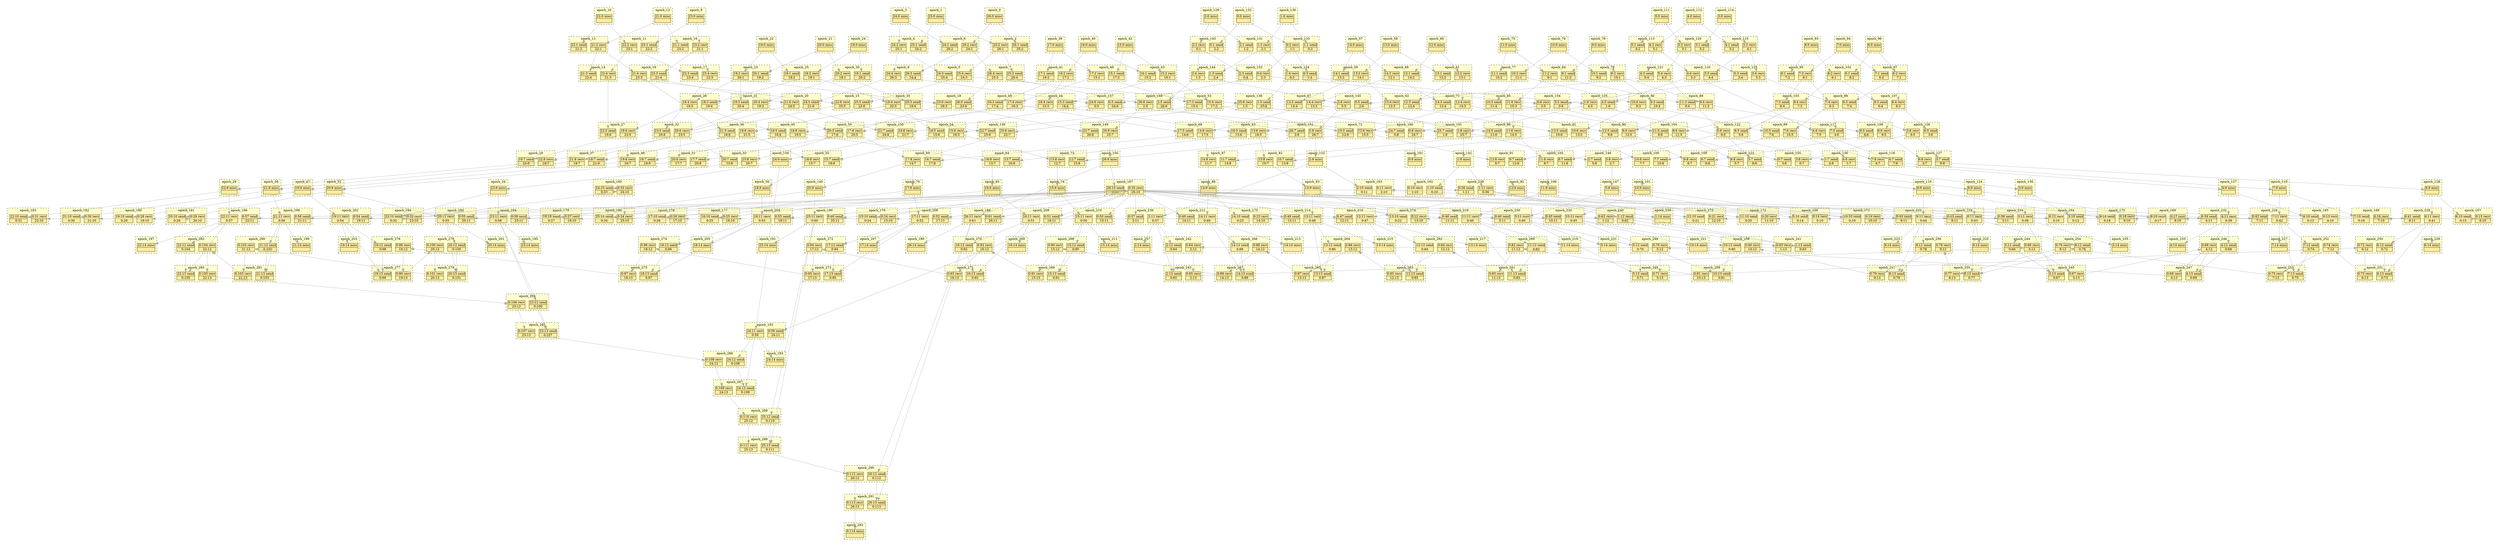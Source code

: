 digraph{node[shape=none margin=0 style=filled colorscheme=ylorrd9 fillcolor=2];compound=true;splines=line;subgraph clusterdummy0_0{style=invis;subgraph clusterdummy0_1{style=invis;subgraph clusterdummy0_2{style=invis;subgraph cluster0{style=dashed;colorscheme=ylorrd9;bgcolor=1;edge[arrowhead=empty];label=epoch_0;490[label=<<table border="0" cellborder="0" cellspacing="0"><tr><td>26:0 misc</td></tr><hr/><tr><td> </td></tr></table>>];}}}}subgraph clusterdummy1_0{style=invis;subgraph clusterdummy1_1{style=invis;subgraph clusterdummy1_2{style=invis;subgraph cluster1{style=dashed;colorscheme=ylorrd9;bgcolor=1;edge[arrowhead=empty];label=epoch_1;475[label=<<table border="0" cellborder="0" cellspacing="0"><tr><td>25:0 misc</td></tr><hr/><tr><td> </td></tr></table>>];}}}}subgraph clusterdummy2_0{style=invis;subgraph clusterdummy2_1{style=invis;subgraph clusterdummy2_2{style=invis;subgraph cluster2{style=dashed;colorscheme=ylorrd9;bgcolor=1;edge[arrowhead=empty];label=epoch_2;477[label=<<table border="0" cellborder="0" cellspacing="0"><tr><td>25:2 recv</td></tr><hr/><tr><td> 26:1 </td></tr></table>>];491[label=<<table border="0" cellborder="0" cellspacing="0"><tr><td>26:1 send</td></tr><hr/><tr><td> 25:2 </td></tr></table>>];}}}}subgraph clusterdummy3_0{style=invis;subgraph clusterdummy3_1{style=invis;subgraph clusterdummy3_2{style=invis;subgraph cluster3{style=dashed;colorscheme=ylorrd9;bgcolor=1;edge[arrowhead=empty];label=epoch_3;460[label=<<table border="0" cellborder="0" cellspacing="0"><tr><td>24:0 misc</td></tr><hr/><tr><td> </td></tr></table>>];}}}}subgraph clusterdummy4_0{style=invis;subgraph clusterdummy4_1{style=invis;subgraph clusterdummy4_2{style=invis;subgraph cluster4{style=dashed;colorscheme=ylorrd9;bgcolor=1;edge[arrowhead=empty];label=epoch_4;462[label=<<table border="0" cellborder="0" cellspacing="0"><tr><td>24:2 recv</td></tr><hr/><tr><td> 25:1 </td></tr></table>>];476[label=<<table border="0" cellborder="0" cellspacing="0"><tr><td>25:1 send</td></tr><hr/><tr><td> 24:2 </td></tr></table>>];}}}}subgraph clusterdummy5_0{style=invis;subgraph clusterdummy5_1{style=invis;subgraph clusterdummy5_2{style=invis;subgraph cluster5{style=dashed;colorscheme=ylorrd9;bgcolor=1;edge[arrowhead=empty];label=epoch_5;463[label=<<table border="0" cellborder="0" cellspacing="0"><tr><td>24:3 send</td></tr><hr/><tr><td> 25:4 </td></tr></table>>];479[label=<<table border="0" cellborder="0" cellspacing="0"><tr><td>25:4 recv</td></tr><hr/><tr><td> 24:3 </td></tr></table>>];}}}}subgraph clusterdummy6_0{style=invis;subgraph clusterdummy6_1{style=invis;subgraph clusterdummy6_2{style=invis;subgraph cluster6{style=dashed;colorscheme=ylorrd9;bgcolor=1;edge[arrowhead=empty];label=epoch_6;461[label=<<table border="0" cellborder="0" cellspacing="0"><tr><td>24:1 send</td></tr><hr/><tr><td> 26:2 </td></tr></table>>];492[label=<<table border="0" cellborder="0" cellspacing="0"><tr><td>26:2 recv</td></tr><hr/><tr><td> 24:1 </td></tr></table>>];}}}}subgraph clusterdummy7_0{style=invis;subgraph clusterdummy7_1{style=invis;subgraph clusterdummy7_2{style=invis;subgraph cluster7{style=dashed;colorscheme=ylorrd9;bgcolor=1;edge[arrowhead=empty];label=epoch_7;478[label=<<table border="0" cellborder="0" cellspacing="0"><tr><td>25:3 send</td></tr><hr/><tr><td> 26:4 </td></tr></table>>];494[label=<<table border="0" cellborder="0" cellspacing="0"><tr><td>26:4 recv</td></tr><hr/><tr><td> 25:3 </td></tr></table>>];}}}}subgraph clusterdummy8_0{style=invis;subgraph clusterdummy8_1{style=invis;subgraph clusterdummy8_2{style=invis;subgraph cluster8{style=dashed;colorscheme=ylorrd9;bgcolor=1;edge[arrowhead=empty];label=epoch_8;464[label=<<table border="0" cellborder="0" cellspacing="0"><tr><td>24:4 recv</td></tr><hr/><tr><td> 26:3 </td></tr></table>>];493[label=<<table border="0" cellborder="0" cellspacing="0"><tr><td>26:3 send</td></tr><hr/><tr><td> 24:4 </td></tr></table>>];}}}}subgraph clusterdummy9_0{style=invis;subgraph clusterdummy9_1{style=invis;subgraph clusterdummy9_2{style=invis;subgraph cluster9{style=dashed;colorscheme=ylorrd9;bgcolor=1;edge[arrowhead=empty];label=epoch_9;445[label=<<table border="0" cellborder="0" cellspacing="0"><tr><td>23:0 misc</td></tr><hr/><tr><td> </td></tr></table>>];}}}}subgraph clusterdummy10_0{style=invis;subgraph clusterdummy10_1{style=invis;subgraph clusterdummy10_2{style=invis;subgraph cluster10{style=dashed;colorscheme=ylorrd9;bgcolor=1;edge[arrowhead=empty];label=epoch_10;430[label=<<table border="0" cellborder="0" cellspacing="0"><tr><td>22:0 misc</td></tr><hr/><tr><td> </td></tr></table>>];}}}}subgraph clusterdummy11_0{style=invis;subgraph clusterdummy11_1{style=invis;subgraph clusterdummy11_2{style=invis;subgraph cluster11{style=dashed;colorscheme=ylorrd9;bgcolor=1;edge[arrowhead=empty];label=epoch_11;432[label=<<table border="0" cellborder="0" cellspacing="0"><tr><td>22:2 recv</td></tr><hr/><tr><td> 23:1 </td></tr></table>>];446[label=<<table border="0" cellborder="0" cellspacing="0"><tr><td>23:1 send</td></tr><hr/><tr><td> 22:2 </td></tr></table>>];}}}}subgraph clusterdummy12_0{style=invis;subgraph clusterdummy12_1{style=invis;subgraph clusterdummy12_2{style=invis;subgraph cluster12{style=dashed;colorscheme=ylorrd9;bgcolor=1;edge[arrowhead=empty];label=epoch_12;415[label=<<table border="0" cellborder="0" cellspacing="0"><tr><td>21:0 misc</td></tr><hr/><tr><td> </td></tr></table>>];}}}}subgraph clusterdummy13_0{style=invis;subgraph clusterdummy13_1{style=invis;subgraph clusterdummy13_2{style=invis;subgraph cluster13{style=dashed;colorscheme=ylorrd9;bgcolor=1;edge[arrowhead=empty];label=epoch_13;417[label=<<table border="0" cellborder="0" cellspacing="0"><tr><td>21:2 recv</td></tr><hr/><tr><td> 22:1 </td></tr></table>>];431[label=<<table border="0" cellborder="0" cellspacing="0"><tr><td>22:1 send</td></tr><hr/><tr><td> 21:2 </td></tr></table>>];}}}}subgraph clusterdummy14_0{style=invis;subgraph clusterdummy14_1{style=invis;subgraph clusterdummy14_2{style=invis;subgraph cluster14{style=dashed;colorscheme=ylorrd9;bgcolor=1;edge[arrowhead=empty];label=epoch_14;418[label=<<table border="0" cellborder="0" cellspacing="0"><tr><td>21:3 send</td></tr><hr/><tr><td> 22:4 </td></tr></table>>];434[label=<<table border="0" cellborder="0" cellspacing="0"><tr><td>22:4 recv</td></tr><hr/><tr><td> 21:3 </td></tr></table>>];}}}}subgraph clusterdummy15_0{style=invis;subgraph clusterdummy15_1{style=invis;subgraph clusterdummy15_2{style=invis;subgraph cluster15{style=dashed;colorscheme=ylorrd9;bgcolor=1;edge[arrowhead=empty];label=epoch_15;436[label=<<table border="0" cellborder="0" cellspacing="0"><tr><td>22:6 recv</td></tr><hr/><tr><td> 25:5 </td></tr></table>>];480[label=<<table border="0" cellborder="0" cellspacing="0"><tr><td>25:5 send</td></tr><hr/><tr><td> 22:6 </td></tr></table>>];}}}}subgraph clusterdummy16_0{style=invis;subgraph clusterdummy16_1{style=invis;subgraph clusterdummy16_2{style=invis;subgraph cluster16{style=dashed;colorscheme=ylorrd9;bgcolor=1;edge[arrowhead=empty];label=epoch_16;416[label=<<table border="0" cellborder="0" cellspacing="0"><tr><td>21:1 send</td></tr><hr/><tr><td> 23:2 </td></tr></table>>];447[label=<<table border="0" cellborder="0" cellspacing="0"><tr><td>23:2 recv</td></tr><hr/><tr><td> 21:1 </td></tr></table>>];}}}}subgraph clusterdummy17_0{style=invis;subgraph clusterdummy17_1{style=invis;subgraph clusterdummy17_2{style=invis;subgraph cluster17{style=dashed;colorscheme=ylorrd9;bgcolor=1;edge[arrowhead=empty];label=epoch_17;433[label=<<table border="0" cellborder="0" cellspacing="0"><tr><td>22:3 send</td></tr><hr/><tr><td> 23:4 </td></tr></table>>];449[label=<<table border="0" cellborder="0" cellspacing="0"><tr><td>23:4 recv</td></tr><hr/><tr><td> 22:3 </td></tr></table>>];}}}}subgraph clusterdummy18_0{style=invis;subgraph clusterdummy18_1{style=invis;subgraph clusterdummy18_2{style=invis;subgraph cluster18{style=dashed;colorscheme=ylorrd9;bgcolor=1;edge[arrowhead=empty];label=epoch_18;451[label=<<table border="0" cellborder="0" cellspacing="0"><tr><td>23:6 recv</td></tr><hr/><tr><td> 26:5 </td></tr></table>>];495[label=<<table border="0" cellborder="0" cellspacing="0"><tr><td>26:5 send</td></tr><hr/><tr><td> 23:6 </td></tr></table>>];}}}}subgraph clusterdummy19_0{style=invis;subgraph clusterdummy19_1{style=invis;subgraph clusterdummy19_2{style=invis;subgraph cluster19{style=dashed;colorscheme=ylorrd9;bgcolor=1;edge[arrowhead=empty];label=epoch_19;419[label=<<table border="0" cellborder="0" cellspacing="0"><tr><td>21:4 recv</td></tr><hr/><tr><td> 23:3 </td></tr></table>>];448[label=<<table border="0" cellborder="0" cellspacing="0"><tr><td>23:3 send</td></tr><hr/><tr><td> 21:4 </td></tr></table>>];}}}}subgraph clusterdummy20_0{style=invis;subgraph clusterdummy20_1{style=invis;subgraph clusterdummy20_2{style=invis;subgraph cluster20{style=dashed;colorscheme=ylorrd9;bgcolor=1;edge[arrowhead=empty];label=epoch_20;421[label=<<table border="0" cellborder="0" cellspacing="0"><tr><td>21:6 recv</td></tr><hr/><tr><td> 24:5 </td></tr></table>>];465[label=<<table border="0" cellborder="0" cellspacing="0"><tr><td>24:5 send</td></tr><hr/><tr><td> 21:6 </td></tr></table>>];}}}}subgraph clusterdummy21_0{style=invis;subgraph clusterdummy21_1{style=invis;subgraph clusterdummy21_2{style=invis;subgraph cluster21{style=dashed;colorscheme=ylorrd9;bgcolor=1;edge[arrowhead=empty];label=epoch_21;400[label=<<table border="0" cellborder="0" cellspacing="0"><tr><td>20:0 misc</td></tr><hr/><tr><td> </td></tr></table>>];}}}}subgraph clusterdummy22_0{style=invis;subgraph clusterdummy22_1{style=invis;subgraph clusterdummy22_2{style=invis;subgraph cluster22{style=dashed;colorscheme=ylorrd9;bgcolor=1;edge[arrowhead=empty];label=epoch_22;385[label=<<table border="0" cellborder="0" cellspacing="0"><tr><td>19:0 misc</td></tr><hr/><tr><td> </td></tr></table>>];}}}}subgraph clusterdummy23_0{style=invis;subgraph clusterdummy23_1{style=invis;subgraph clusterdummy23_2{style=invis;subgraph cluster23{style=dashed;colorscheme=ylorrd9;bgcolor=1;edge[arrowhead=empty];label=epoch_23;387[label=<<table border="0" cellborder="0" cellspacing="0"><tr><td>19:2 recv</td></tr><hr/><tr><td> 20:1 </td></tr></table>>];401[label=<<table border="0" cellborder="0" cellspacing="0"><tr><td>20:1 send</td></tr><hr/><tr><td> 19:2 </td></tr></table>>];}}}}subgraph clusterdummy24_0{style=invis;subgraph clusterdummy24_1{style=invis;subgraph clusterdummy24_2{style=invis;subgraph cluster24{style=dashed;colorscheme=ylorrd9;bgcolor=1;edge[arrowhead=empty];label=epoch_24;370[label=<<table border="0" cellborder="0" cellspacing="0"><tr><td>18:0 misc</td></tr><hr/><tr><td> </td></tr></table>>];}}}}subgraph clusterdummy25_0{style=invis;subgraph clusterdummy25_1{style=invis;subgraph clusterdummy25_2{style=invis;subgraph cluster25{style=dashed;colorscheme=ylorrd9;bgcolor=1;edge[arrowhead=empty];label=epoch_25;372[label=<<table border="0" cellborder="0" cellspacing="0"><tr><td>18:2 recv</td></tr><hr/><tr><td> 19:1 </td></tr></table>>];386[label=<<table border="0" cellborder="0" cellspacing="0"><tr><td>19:1 send</td></tr><hr/><tr><td> 18:2 </td></tr></table>>];}}}}subgraph clusterdummy26_0{style=invis;subgraph clusterdummy26_1{style=invis;subgraph clusterdummy26_2{style=invis;subgraph cluster26{style=dashed;colorscheme=ylorrd9;bgcolor=1;edge[arrowhead=empty];label=epoch_26;373[label=<<table border="0" cellborder="0" cellspacing="0"><tr><td>18:3 send</td></tr><hr/><tr><td> 19:4 </td></tr></table>>];389[label=<<table border="0" cellborder="0" cellspacing="0"><tr><td>19:4 recv</td></tr><hr/><tr><td> 18:3 </td></tr></table>>];}}}}subgraph clusterdummy27_0{style=invis;subgraph clusterdummy27_1{style=invis;subgraph clusterdummy27_2{style=invis;subgraph cluster27{style=dashed;colorscheme=ylorrd9;bgcolor=1;edge[arrowhead=empty];label=epoch_27;391[label=<<table border="0" cellborder="0" cellspacing="0"><tr><td>19:6 recv</td></tr><hr/><tr><td> 22:5 </td></tr></table>>];435[label=<<table border="0" cellborder="0" cellspacing="0"><tr><td>22:5 send</td></tr><hr/><tr><td> 19:6 </td></tr></table>>];}}}}subgraph clusterdummy28_0{style=invis;subgraph clusterdummy28_1{style=invis;subgraph clusterdummy28_2{style=invis;subgraph cluster28{style=dashed;colorscheme=ylorrd9;bgcolor=1;edge[arrowhead=empty];label=epoch_28;392[label=<<table border="0" cellborder="0" cellspacing="0"><tr><td>19:7 send</td></tr><hr/><tr><td> 22:8 </td></tr></table>>];438[label=<<table border="0" cellborder="0" cellspacing="0"><tr><td>22:8 recv</td></tr><hr/><tr><td> 19:7 </td></tr></table>>];}}}}subgraph clusterdummy29_0{style=invis;subgraph clusterdummy29_1{style=invis;subgraph clusterdummy29_2{style=invis;subgraph cluster29{style=dashed;colorscheme=ylorrd9;bgcolor=1;edge[arrowhead=empty];label=epoch_29;439[label=<<table border="0" cellborder="0" cellspacing="0"><tr><td>22:9 misc</td></tr><hr/><tr><td> </td></tr></table>>];}}}}subgraph clusterdummy30_0{style=invis;subgraph clusterdummy30_1{style=invis;subgraph clusterdummy30_2{style=invis;subgraph cluster30{style=dashed;colorscheme=ylorrd9;bgcolor=1;edge[arrowhead=empty];label=epoch_30;371[label=<<table border="0" cellborder="0" cellspacing="0"><tr><td>18:1 send</td></tr><hr/><tr><td> 20:2 </td></tr></table>>];402[label=<<table border="0" cellborder="0" cellspacing="0"><tr><td>20:2 recv</td></tr><hr/><tr><td> 18:1 </td></tr></table>>];}}}}subgraph clusterdummy31_0{style=invis;subgraph clusterdummy31_1{style=invis;subgraph clusterdummy31_2{style=invis;subgraph cluster31{style=dashed;colorscheme=ylorrd9;bgcolor=1;edge[arrowhead=empty];label=epoch_31;388[label=<<table border="0" cellborder="0" cellspacing="0"><tr><td>19:3 send</td></tr><hr/><tr><td> 20:4 </td></tr></table>>];404[label=<<table border="0" cellborder="0" cellspacing="0"><tr><td>20:4 recv</td></tr><hr/><tr><td> 19:3 </td></tr></table>>];}}}}subgraph clusterdummy32_0{style=invis;subgraph clusterdummy32_1{style=invis;subgraph clusterdummy32_2{style=invis;subgraph cluster32{style=dashed;colorscheme=ylorrd9;bgcolor=1;edge[arrowhead=empty];label=epoch_32;406[label=<<table border="0" cellborder="0" cellspacing="0"><tr><td>20:6 recv</td></tr><hr/><tr><td> 23:5 </td></tr></table>>];450[label=<<table border="0" cellborder="0" cellspacing="0"><tr><td>23:5 send</td></tr><hr/><tr><td> 20:6 </td></tr></table>>];}}}}subgraph clusterdummy33_0{style=invis;subgraph clusterdummy33_1{style=invis;subgraph clusterdummy33_2{style=invis;subgraph cluster33{style=dashed;colorscheme=ylorrd9;bgcolor=1;edge[arrowhead=empty];label=epoch_33;407[label=<<table border="0" cellborder="0" cellspacing="0"><tr><td>20:7 send</td></tr><hr/><tr><td> 23:8 </td></tr></table>>];453[label=<<table border="0" cellborder="0" cellspacing="0"><tr><td>23:8 recv</td></tr><hr/><tr><td> 20:7 </td></tr></table>>];}}}}subgraph clusterdummy34_0{style=invis;subgraph clusterdummy34_1{style=invis;subgraph clusterdummy34_2{style=invis;subgraph cluster34{style=dashed;colorscheme=ylorrd9;bgcolor=1;edge[arrowhead=empty];label=epoch_34;454[label=<<table border="0" cellborder="0" cellspacing="0"><tr><td>23:9 misc</td></tr><hr/><tr><td> </td></tr></table>>];}}}}subgraph clusterdummy35_0{style=invis;subgraph clusterdummy35_1{style=invis;subgraph clusterdummy35_2{style=invis;subgraph cluster35{style=dashed;colorscheme=ylorrd9;bgcolor=1;edge[arrowhead=empty];label=epoch_35;374[label=<<table border="0" cellborder="0" cellspacing="0"><tr><td>18:4 recv</td></tr><hr/><tr><td> 20:3 </td></tr></table>>];403[label=<<table border="0" cellborder="0" cellspacing="0"><tr><td>20:3 send</td></tr><hr/><tr><td> 18:4 </td></tr></table>>];}}}}subgraph clusterdummy36_0{style=invis;subgraph clusterdummy36_1{style=invis;subgraph clusterdummy36_2{style=invis;subgraph cluster36{style=dashed;colorscheme=ylorrd9;bgcolor=1;edge[arrowhead=empty];label=epoch_36;376[label=<<table border="0" cellborder="0" cellspacing="0"><tr><td>18:6 recv</td></tr><hr/><tr><td> 21:5 </td></tr></table>>];420[label=<<table border="0" cellborder="0" cellspacing="0"><tr><td>21:5 send</td></tr><hr/><tr><td> 18:6 </td></tr></table>>];}}}}subgraph clusterdummy37_0{style=invis;subgraph clusterdummy37_1{style=invis;subgraph clusterdummy37_2{style=invis;subgraph cluster37{style=dashed;colorscheme=ylorrd9;bgcolor=1;edge[arrowhead=empty];label=epoch_37;377[label=<<table border="0" cellborder="0" cellspacing="0"><tr><td>18:7 send</td></tr><hr/><tr><td> 21:8 </td></tr></table>>];423[label=<<table border="0" cellborder="0" cellspacing="0"><tr><td>21:8 recv</td></tr><hr/><tr><td> 18:7 </td></tr></table>>];}}}}subgraph clusterdummy38_0{style=invis;subgraph clusterdummy38_1{style=invis;subgraph clusterdummy38_2{style=invis;subgraph cluster38{style=dashed;colorscheme=ylorrd9;bgcolor=1;edge[arrowhead=empty];label=epoch_38;424[label=<<table border="0" cellborder="0" cellspacing="0"><tr><td>21:9 misc</td></tr><hr/><tr><td> </td></tr></table>>];}}}}subgraph clusterdummy39_0{style=invis;subgraph clusterdummy39_1{style=invis;subgraph clusterdummy39_2{style=invis;subgraph cluster39{style=dashed;colorscheme=ylorrd9;bgcolor=1;edge[arrowhead=empty];label=epoch_39;355[label=<<table border="0" cellborder="0" cellspacing="0"><tr><td>17:0 misc</td></tr><hr/><tr><td> </td></tr></table>>];}}}}subgraph clusterdummy40_0{style=invis;subgraph clusterdummy40_1{style=invis;subgraph clusterdummy40_2{style=invis;subgraph cluster40{style=dashed;colorscheme=ylorrd9;bgcolor=1;edge[arrowhead=empty];label=epoch_40;340[label=<<table border="0" cellborder="0" cellspacing="0"><tr><td>16:0 misc</td></tr><hr/><tr><td> </td></tr></table>>];}}}}subgraph clusterdummy41_0{style=invis;subgraph clusterdummy41_1{style=invis;subgraph clusterdummy41_2{style=invis;subgraph cluster41{style=dashed;colorscheme=ylorrd9;bgcolor=1;edge[arrowhead=empty];label=epoch_41;342[label=<<table border="0" cellborder="0" cellspacing="0"><tr><td>16:2 recv</td></tr><hr/><tr><td> 17:1 </td></tr></table>>];356[label=<<table border="0" cellborder="0" cellspacing="0"><tr><td>17:1 send</td></tr><hr/><tr><td> 16:2 </td></tr></table>>];}}}}subgraph clusterdummy42_0{style=invis;subgraph clusterdummy42_1{style=invis;subgraph clusterdummy42_2{style=invis;subgraph cluster42{style=dashed;colorscheme=ylorrd9;bgcolor=1;edge[arrowhead=empty];label=epoch_42;325[label=<<table border="0" cellborder="0" cellspacing="0"><tr><td>15:0 misc</td></tr><hr/><tr><td> </td></tr></table>>];}}}}subgraph clusterdummy43_0{style=invis;subgraph clusterdummy43_1{style=invis;subgraph clusterdummy43_2{style=invis;subgraph cluster43{style=dashed;colorscheme=ylorrd9;bgcolor=1;edge[arrowhead=empty];label=epoch_43;327[label=<<table border="0" cellborder="0" cellspacing="0"><tr><td>15:2 recv</td></tr><hr/><tr><td> 16:1 </td></tr></table>>];341[label=<<table border="0" cellborder="0" cellspacing="0"><tr><td>16:1 send</td></tr><hr/><tr><td> 15:2 </td></tr></table>>];}}}}subgraph clusterdummy44_0{style=invis;subgraph clusterdummy44_1{style=invis;subgraph clusterdummy44_2{style=invis;subgraph cluster44{style=dashed;colorscheme=ylorrd9;bgcolor=1;edge[arrowhead=empty];label=epoch_44;328[label=<<table border="0" cellborder="0" cellspacing="0"><tr><td>15:3 send</td></tr><hr/><tr><td> 16:4 </td></tr></table>>];344[label=<<table border="0" cellborder="0" cellspacing="0"><tr><td>16:4 recv</td></tr><hr/><tr><td> 15:3 </td></tr></table>>];}}}}subgraph clusterdummy45_0{style=invis;subgraph clusterdummy45_1{style=invis;subgraph clusterdummy45_2{style=invis;subgraph cluster45{style=dashed;colorscheme=ylorrd9;bgcolor=1;edge[arrowhead=empty];label=epoch_45;346[label=<<table border="0" cellborder="0" cellspacing="0"><tr><td>16:6 recv</td></tr><hr/><tr><td> 19:5 </td></tr></table>>];390[label=<<table border="0" cellborder="0" cellspacing="0"><tr><td>19:5 send</td></tr><hr/><tr><td> 16:6 </td></tr></table>>];}}}}subgraph clusterdummy46_0{style=invis;subgraph clusterdummy46_1{style=invis;subgraph clusterdummy46_2{style=invis;subgraph cluster46{style=dashed;colorscheme=ylorrd9;bgcolor=1;edge[arrowhead=empty];label=epoch_46;347[label=<<table border="0" cellborder="0" cellspacing="0"><tr><td>16:7 send</td></tr><hr/><tr><td> 19:8 </td></tr></table>>];393[label=<<table border="0" cellborder="0" cellspacing="0"><tr><td>19:8 recv</td></tr><hr/><tr><td> 16:7 </td></tr></table>>];}}}}subgraph clusterdummy47_0{style=invis;subgraph clusterdummy47_1{style=invis;subgraph clusterdummy47_2{style=invis;subgraph cluster47{style=dashed;colorscheme=ylorrd9;bgcolor=1;edge[arrowhead=empty];label=epoch_47;394[label=<<table border="0" cellborder="0" cellspacing="0"><tr><td>19:9 misc</td></tr><hr/><tr><td> </td></tr></table>>];}}}}subgraph clusterdummy48_0{style=invis;subgraph clusterdummy48_1{style=invis;subgraph clusterdummy48_2{style=invis;subgraph cluster48{style=dashed;colorscheme=ylorrd9;bgcolor=1;edge[arrowhead=empty];label=epoch_48;326[label=<<table border="0" cellborder="0" cellspacing="0"><tr><td>15:1 send</td></tr><hr/><tr><td> 17:2 </td></tr></table>>];357[label=<<table border="0" cellborder="0" cellspacing="0"><tr><td>17:2 recv</td></tr><hr/><tr><td> 15:1 </td></tr></table>>];}}}}subgraph clusterdummy49_0{style=invis;subgraph clusterdummy49_1{style=invis;subgraph clusterdummy49_2{style=invis;subgraph cluster49{style=dashed;colorscheme=ylorrd9;bgcolor=1;edge[arrowhead=empty];label=epoch_49;343[label=<<table border="0" cellborder="0" cellspacing="0"><tr><td>16:3 send</td></tr><hr/><tr><td> 17:4 </td></tr></table>>];359[label=<<table border="0" cellborder="0" cellspacing="0"><tr><td>17:4 recv</td></tr><hr/><tr><td> 16:3 </td></tr></table>>];}}}}subgraph clusterdummy50_0{style=invis;subgraph clusterdummy50_1{style=invis;subgraph clusterdummy50_2{style=invis;subgraph cluster50{style=dashed;colorscheme=ylorrd9;bgcolor=1;edge[arrowhead=empty];label=epoch_50;361[label=<<table border="0" cellborder="0" cellspacing="0"><tr><td>17:6 recv</td></tr><hr/><tr><td> 20:5 </td></tr></table>>];405[label=<<table border="0" cellborder="0" cellspacing="0"><tr><td>20:5 send</td></tr><hr/><tr><td> 17:6 </td></tr></table>>];}}}}subgraph clusterdummy51_0{style=invis;subgraph clusterdummy51_1{style=invis;subgraph clusterdummy51_2{style=invis;subgraph cluster51{style=dashed;colorscheme=ylorrd9;bgcolor=1;edge[arrowhead=empty];label=epoch_51;362[label=<<table border="0" cellborder="0" cellspacing="0"><tr><td>17:7 send</td></tr><hr/><tr><td> 20:8 </td></tr></table>>];408[label=<<table border="0" cellborder="0" cellspacing="0"><tr><td>20:8 recv</td></tr><hr/><tr><td> 17:7 </td></tr></table>>];}}}}subgraph clusterdummy52_0{style=invis;subgraph clusterdummy52_1{style=invis;subgraph clusterdummy52_2{style=invis;subgraph cluster52{style=dashed;colorscheme=ylorrd9;bgcolor=1;edge[arrowhead=empty];label=epoch_52;409[label=<<table border="0" cellborder="0" cellspacing="0"><tr><td>20:9 misc</td></tr><hr/><tr><td> </td></tr></table>>];}}}}subgraph clusterdummy53_0{style=invis;subgraph clusterdummy53_1{style=invis;subgraph clusterdummy53_2{style=invis;subgraph cluster53{style=dashed;colorscheme=ylorrd9;bgcolor=1;edge[arrowhead=empty];label=epoch_53;329[label=<<table border="0" cellborder="0" cellspacing="0"><tr><td>15:4 recv</td></tr><hr/><tr><td> 17:3 </td></tr></table>>];358[label=<<table border="0" cellborder="0" cellspacing="0"><tr><td>17:3 send</td></tr><hr/><tr><td> 15:4 </td></tr></table>>];}}}}subgraph clusterdummy54_0{style=invis;subgraph clusterdummy54_1{style=invis;subgraph clusterdummy54_2{style=invis;subgraph cluster54{style=dashed;colorscheme=ylorrd9;bgcolor=1;edge[arrowhead=empty];label=epoch_54;331[label=<<table border="0" cellborder="0" cellspacing="0"><tr><td>15:6 recv</td></tr><hr/><tr><td> 18:5 </td></tr></table>>];375[label=<<table border="0" cellborder="0" cellspacing="0"><tr><td>18:5 send</td></tr><hr/><tr><td> 15:6 </td></tr></table>>];}}}}subgraph clusterdummy55_0{style=invis;subgraph clusterdummy55_1{style=invis;subgraph clusterdummy55_2{style=invis;subgraph cluster55{style=dashed;colorscheme=ylorrd9;bgcolor=1;edge[arrowhead=empty];label=epoch_55;332[label=<<table border="0" cellborder="0" cellspacing="0"><tr><td>15:7 send</td></tr><hr/><tr><td> 18:8 </td></tr></table>>];378[label=<<table border="0" cellborder="0" cellspacing="0"><tr><td>18:8 recv</td></tr><hr/><tr><td> 15:7 </td></tr></table>>];}}}}subgraph clusterdummy56_0{style=invis;subgraph clusterdummy56_1{style=invis;subgraph clusterdummy56_2{style=invis;subgraph cluster56{style=dashed;colorscheme=ylorrd9;bgcolor=1;edge[arrowhead=empty];label=epoch_56;379[label=<<table border="0" cellborder="0" cellspacing="0"><tr><td>18:9 misc</td></tr><hr/><tr><td> </td></tr></table>>];}}}}subgraph clusterdummy57_0{style=invis;subgraph clusterdummy57_1{style=invis;subgraph clusterdummy57_2{style=invis;subgraph cluster57{style=dashed;colorscheme=ylorrd9;bgcolor=1;edge[arrowhead=empty];label=epoch_57;310[label=<<table border="0" cellborder="0" cellspacing="0"><tr><td>14:0 misc</td></tr><hr/><tr><td> </td></tr></table>>];}}}}subgraph clusterdummy58_0{style=invis;subgraph clusterdummy58_1{style=invis;subgraph clusterdummy58_2{style=invis;subgraph cluster58{style=dashed;colorscheme=ylorrd9;bgcolor=1;edge[arrowhead=empty];label=epoch_58;295[label=<<table border="0" cellborder="0" cellspacing="0"><tr><td>13:0 misc</td></tr><hr/><tr><td> </td></tr></table>>];}}}}subgraph clusterdummy59_0{style=invis;subgraph clusterdummy59_1{style=invis;subgraph clusterdummy59_2{style=invis;subgraph cluster59{style=dashed;colorscheme=ylorrd9;bgcolor=1;edge[arrowhead=empty];label=epoch_59;297[label=<<table border="0" cellborder="0" cellspacing="0"><tr><td>13:2 recv</td></tr><hr/><tr><td> 14:1 </td></tr></table>>];311[label=<<table border="0" cellborder="0" cellspacing="0"><tr><td>14:1 send</td></tr><hr/><tr><td> 13:2 </td></tr></table>>];}}}}subgraph clusterdummy60_0{style=invis;subgraph clusterdummy60_1{style=invis;subgraph clusterdummy60_2{style=invis;subgraph cluster60{style=dashed;colorscheme=ylorrd9;bgcolor=1;edge[arrowhead=empty];label=epoch_60;280[label=<<table border="0" cellborder="0" cellspacing="0"><tr><td>12:0 misc</td></tr><hr/><tr><td> </td></tr></table>>];}}}}subgraph clusterdummy61_0{style=invis;subgraph clusterdummy61_1{style=invis;subgraph clusterdummy61_2{style=invis;subgraph cluster61{style=dashed;colorscheme=ylorrd9;bgcolor=1;edge[arrowhead=empty];label=epoch_61;282[label=<<table border="0" cellborder="0" cellspacing="0"><tr><td>12:2 recv</td></tr><hr/><tr><td> 13:1 </td></tr></table>>];296[label=<<table border="0" cellborder="0" cellspacing="0"><tr><td>13:1 send</td></tr><hr/><tr><td> 12:2 </td></tr></table>>];}}}}subgraph clusterdummy62_0{style=invis;subgraph clusterdummy62_1{style=invis;subgraph clusterdummy62_2{style=invis;subgraph cluster62{style=dashed;colorscheme=ylorrd9;bgcolor=1;edge[arrowhead=empty];label=epoch_62;283[label=<<table border="0" cellborder="0" cellspacing="0"><tr><td>12:3 send</td></tr><hr/><tr><td> 13:4 </td></tr></table>>];299[label=<<table border="0" cellborder="0" cellspacing="0"><tr><td>13:4 recv</td></tr><hr/><tr><td> 12:3 </td></tr></table>>];}}}}subgraph clusterdummy63_0{style=invis;subgraph clusterdummy63_1{style=invis;subgraph clusterdummy63_2{style=invis;subgraph cluster63{style=dashed;colorscheme=ylorrd9;bgcolor=1;edge[arrowhead=empty];label=epoch_63;301[label=<<table border="0" cellborder="0" cellspacing="0"><tr><td>13:6 recv</td></tr><hr/><tr><td> 16:5 </td></tr></table>>];345[label=<<table border="0" cellborder="0" cellspacing="0"><tr><td>16:5 send</td></tr><hr/><tr><td> 13:6 </td></tr></table>>];}}}}subgraph clusterdummy64_0{style=invis;subgraph clusterdummy64_1{style=invis;subgraph clusterdummy64_2{style=invis;subgraph cluster64{style=dashed;colorscheme=ylorrd9;bgcolor=1;edge[arrowhead=empty];label=epoch_64;302[label=<<table border="0" cellborder="0" cellspacing="0"><tr><td>13:7 send</td></tr><hr/><tr><td> 16:8 </td></tr></table>>];348[label=<<table border="0" cellborder="0" cellspacing="0"><tr><td>16:8 recv</td></tr><hr/><tr><td> 13:7 </td></tr></table>>];}}}}subgraph clusterdummy65_0{style=invis;subgraph clusterdummy65_1{style=invis;subgraph clusterdummy65_2{style=invis;subgraph cluster65{style=dashed;colorscheme=ylorrd9;bgcolor=1;edge[arrowhead=empty];label=epoch_65;349[label=<<table border="0" cellborder="0" cellspacing="0"><tr><td>16:9 misc</td></tr><hr/><tr><td> </td></tr></table>>];}}}}subgraph clusterdummy66_0{style=invis;subgraph clusterdummy66_1{style=invis;subgraph clusterdummy66_2{style=invis;subgraph cluster66{style=dashed;colorscheme=ylorrd9;bgcolor=1;edge[arrowhead=empty];label=epoch_66;281[label=<<table border="0" cellborder="0" cellspacing="0"><tr><td>12:1 send</td></tr><hr/><tr><td> 14:2 </td></tr></table>>];312[label=<<table border="0" cellborder="0" cellspacing="0"><tr><td>14:2 recv</td></tr><hr/><tr><td> 12:1 </td></tr></table>>];}}}}subgraph clusterdummy67_0{style=invis;subgraph clusterdummy67_1{style=invis;subgraph clusterdummy67_2{style=invis;subgraph cluster67{style=dashed;colorscheme=ylorrd9;bgcolor=1;edge[arrowhead=empty];label=epoch_67;298[label=<<table border="0" cellborder="0" cellspacing="0"><tr><td>13:3 send</td></tr><hr/><tr><td> 14:4 </td></tr></table>>];314[label=<<table border="0" cellborder="0" cellspacing="0"><tr><td>14:4 recv</td></tr><hr/><tr><td> 13:3 </td></tr></table>>];}}}}subgraph clusterdummy68_0{style=invis;subgraph clusterdummy68_1{style=invis;subgraph clusterdummy68_2{style=invis;subgraph cluster68{style=dashed;colorscheme=ylorrd9;bgcolor=1;edge[arrowhead=empty];label=epoch_68;316[label=<<table border="0" cellborder="0" cellspacing="0"><tr><td>14:6 recv</td></tr><hr/><tr><td> 17:5 </td></tr></table>>];360[label=<<table border="0" cellborder="0" cellspacing="0"><tr><td>17:5 send</td></tr><hr/><tr><td> 14:6 </td></tr></table>>];}}}}subgraph clusterdummy69_0{style=invis;subgraph clusterdummy69_1{style=invis;subgraph clusterdummy69_2{style=invis;subgraph cluster69{style=dashed;colorscheme=ylorrd9;bgcolor=1;edge[arrowhead=empty];label=epoch_69;317[label=<<table border="0" cellborder="0" cellspacing="0"><tr><td>14:7 send</td></tr><hr/><tr><td> 17:8 </td></tr></table>>];363[label=<<table border="0" cellborder="0" cellspacing="0"><tr><td>17:8 recv</td></tr><hr/><tr><td> 14:7 </td></tr></table>>];}}}}subgraph clusterdummy70_0{style=invis;subgraph clusterdummy70_1{style=invis;subgraph clusterdummy70_2{style=invis;subgraph cluster70{style=dashed;colorscheme=ylorrd9;bgcolor=1;edge[arrowhead=empty];label=epoch_70;364[label=<<table border="0" cellborder="0" cellspacing="0"><tr><td>17:9 misc</td></tr><hr/><tr><td> </td></tr></table>>];}}}}subgraph clusterdummy71_0{style=invis;subgraph clusterdummy71_1{style=invis;subgraph clusterdummy71_2{style=invis;subgraph cluster71{style=dashed;colorscheme=ylorrd9;bgcolor=1;edge[arrowhead=empty];label=epoch_71;284[label=<<table border="0" cellborder="0" cellspacing="0"><tr><td>12:4 recv</td></tr><hr/><tr><td> 14:3 </td></tr></table>>];313[label=<<table border="0" cellborder="0" cellspacing="0"><tr><td>14:3 send</td></tr><hr/><tr><td> 12:4 </td></tr></table>>];}}}}subgraph clusterdummy72_0{style=invis;subgraph clusterdummy72_1{style=invis;subgraph clusterdummy72_2{style=invis;subgraph cluster72{style=dashed;colorscheme=ylorrd9;bgcolor=1;edge[arrowhead=empty];label=epoch_72;286[label=<<table border="0" cellborder="0" cellspacing="0"><tr><td>12:6 recv</td></tr><hr/><tr><td> 15:5 </td></tr></table>>];330[label=<<table border="0" cellborder="0" cellspacing="0"><tr><td>15:5 send</td></tr><hr/><tr><td> 12:6 </td></tr></table>>];}}}}subgraph clusterdummy73_0{style=invis;subgraph clusterdummy73_1{style=invis;subgraph clusterdummy73_2{style=invis;subgraph cluster73{style=dashed;colorscheme=ylorrd9;bgcolor=1;edge[arrowhead=empty];label=epoch_73;287[label=<<table border="0" cellborder="0" cellspacing="0"><tr><td>12:7 send</td></tr><hr/><tr><td> 15:8 </td></tr></table>>];333[label=<<table border="0" cellborder="0" cellspacing="0"><tr><td>15:8 recv</td></tr><hr/><tr><td> 12:7 </td></tr></table>>];}}}}subgraph clusterdummy74_0{style=invis;subgraph clusterdummy74_1{style=invis;subgraph clusterdummy74_2{style=invis;subgraph cluster74{style=dashed;colorscheme=ylorrd9;bgcolor=1;edge[arrowhead=empty];label=epoch_74;334[label=<<table border="0" cellborder="0" cellspacing="0"><tr><td>15:9 misc</td></tr><hr/><tr><td> </td></tr></table>>];}}}}subgraph clusterdummy75_0{style=invis;subgraph clusterdummy75_1{style=invis;subgraph clusterdummy75_2{style=invis;subgraph cluster75{style=dashed;colorscheme=ylorrd9;bgcolor=1;edge[arrowhead=empty];label=epoch_75;265[label=<<table border="0" cellborder="0" cellspacing="0"><tr><td>11:0 misc</td></tr><hr/><tr><td> </td></tr></table>>];}}}}subgraph clusterdummy76_0{style=invis;subgraph clusterdummy76_1{style=invis;subgraph clusterdummy76_2{style=invis;subgraph cluster76{style=dashed;colorscheme=ylorrd9;bgcolor=1;edge[arrowhead=empty];label=epoch_76;250[label=<<table border="0" cellborder="0" cellspacing="0"><tr><td>10:0 misc</td></tr><hr/><tr><td> </td></tr></table>>];}}}}subgraph clusterdummy77_0{style=invis;subgraph clusterdummy77_1{style=invis;subgraph clusterdummy77_2{style=invis;subgraph cluster77{style=dashed;colorscheme=ylorrd9;bgcolor=1;edge[arrowhead=empty];label=epoch_77;252[label=<<table border="0" cellborder="0" cellspacing="0"><tr><td>10:2 recv</td></tr><hr/><tr><td> 11:1 </td></tr></table>>];266[label=<<table border="0" cellborder="0" cellspacing="0"><tr><td>11:1 send</td></tr><hr/><tr><td> 10:2 </td></tr></table>>];}}}}subgraph clusterdummy78_0{style=invis;subgraph clusterdummy78_1{style=invis;subgraph clusterdummy78_2{style=invis;subgraph cluster78{style=dashed;colorscheme=ylorrd9;bgcolor=1;edge[arrowhead=empty];label=epoch_78;235[label=<<table border="0" cellborder="0" cellspacing="0"><tr><td>9:0 misc</td></tr><hr/><tr><td> </td></tr></table>>];}}}}subgraph clusterdummy79_0{style=invis;subgraph clusterdummy79_1{style=invis;subgraph clusterdummy79_2{style=invis;subgraph cluster79{style=dashed;colorscheme=ylorrd9;bgcolor=1;edge[arrowhead=empty];label=epoch_79;237[label=<<table border="0" cellborder="0" cellspacing="0"><tr><td>9:2 recv</td></tr><hr/><tr><td> 10:1 </td></tr></table>>];251[label=<<table border="0" cellborder="0" cellspacing="0"><tr><td>10:1 send</td></tr><hr/><tr><td> 9:2 </td></tr></table>>];}}}}subgraph clusterdummy80_0{style=invis;subgraph clusterdummy80_1{style=invis;subgraph clusterdummy80_2{style=invis;subgraph cluster80{style=dashed;colorscheme=ylorrd9;bgcolor=1;edge[arrowhead=empty];label=epoch_80;238[label=<<table border="0" cellborder="0" cellspacing="0"><tr><td>9:3 send</td></tr><hr/><tr><td> 10:4 </td></tr></table>>];254[label=<<table border="0" cellborder="0" cellspacing="0"><tr><td>10:4 recv</td></tr><hr/><tr><td> 9:3 </td></tr></table>>];}}}}subgraph clusterdummy81_0{style=invis;subgraph clusterdummy81_1{style=invis;subgraph clusterdummy81_2{style=invis;subgraph cluster81{style=dashed;colorscheme=ylorrd9;bgcolor=1;edge[arrowhead=empty];label=epoch_81;256[label=<<table border="0" cellborder="0" cellspacing="0"><tr><td>10:6 recv</td></tr><hr/><tr><td> 13:5 </td></tr></table>>];300[label=<<table border="0" cellborder="0" cellspacing="0"><tr><td>13:5 send</td></tr><hr/><tr><td> 10:6 </td></tr></table>>];}}}}subgraph clusterdummy82_0{style=invis;subgraph clusterdummy82_1{style=invis;subgraph clusterdummy82_2{style=invis;subgraph cluster82{style=dashed;colorscheme=ylorrd9;bgcolor=1;edge[arrowhead=empty];label=epoch_82;257[label=<<table border="0" cellborder="0" cellspacing="0"><tr><td>10:7 send</td></tr><hr/><tr><td> 13:8 </td></tr></table>>];303[label=<<table border="0" cellborder="0" cellspacing="0"><tr><td>13:8 recv</td></tr><hr/><tr><td> 10:7 </td></tr></table>>];}}}}subgraph clusterdummy83_0{style=invis;subgraph clusterdummy83_1{style=invis;subgraph clusterdummy83_2{style=invis;subgraph cluster83{style=dashed;colorscheme=ylorrd9;bgcolor=1;edge[arrowhead=empty];label=epoch_83;304[label=<<table border="0" cellborder="0" cellspacing="0"><tr><td>13:9 misc</td></tr><hr/><tr><td> </td></tr></table>>];}}}}subgraph clusterdummy84_0{style=invis;subgraph clusterdummy84_1{style=invis;subgraph clusterdummy84_2{style=invis;subgraph cluster84{style=dashed;colorscheme=ylorrd9;bgcolor=1;edge[arrowhead=empty];label=epoch_84;236[label=<<table border="0" cellborder="0" cellspacing="0"><tr><td>9:1 send</td></tr><hr/><tr><td> 11:2 </td></tr></table>>];267[label=<<table border="0" cellborder="0" cellspacing="0"><tr><td>11:2 recv</td></tr><hr/><tr><td> 9:1 </td></tr></table>>];}}}}subgraph clusterdummy85_0{style=invis;subgraph clusterdummy85_1{style=invis;subgraph clusterdummy85_2{style=invis;subgraph cluster85{style=dashed;colorscheme=ylorrd9;bgcolor=1;edge[arrowhead=empty];label=epoch_85;253[label=<<table border="0" cellborder="0" cellspacing="0"><tr><td>10:3 send</td></tr><hr/><tr><td> 11:4 </td></tr></table>>];269[label=<<table border="0" cellborder="0" cellspacing="0"><tr><td>11:4 recv</td></tr><hr/><tr><td> 10:3 </td></tr></table>>];}}}}subgraph clusterdummy86_0{style=invis;subgraph clusterdummy86_1{style=invis;subgraph clusterdummy86_2{style=invis;subgraph cluster86{style=dashed;colorscheme=ylorrd9;bgcolor=1;edge[arrowhead=empty];label=epoch_86;271[label=<<table border="0" cellborder="0" cellspacing="0"><tr><td>11:6 recv</td></tr><hr/><tr><td> 14:5 </td></tr></table>>];315[label=<<table border="0" cellborder="0" cellspacing="0"><tr><td>14:5 send</td></tr><hr/><tr><td> 11:6 </td></tr></table>>];}}}}subgraph clusterdummy87_0{style=invis;subgraph clusterdummy87_1{style=invis;subgraph clusterdummy87_2{style=invis;subgraph cluster87{style=dashed;colorscheme=ylorrd9;bgcolor=1;edge[arrowhead=empty];label=epoch_87;272[label=<<table border="0" cellborder="0" cellspacing="0"><tr><td>11:7 send</td></tr><hr/><tr><td> 14:8 </td></tr></table>>];318[label=<<table border="0" cellborder="0" cellspacing="0"><tr><td>14:8 recv</td></tr><hr/><tr><td> 11:7 </td></tr></table>>];}}}}subgraph clusterdummy88_0{style=invis;subgraph clusterdummy88_1{style=invis;subgraph clusterdummy88_2{style=invis;subgraph cluster88{style=dashed;colorscheme=ylorrd9;bgcolor=1;edge[arrowhead=empty];label=epoch_88;319[label=<<table border="0" cellborder="0" cellspacing="0"><tr><td>14:9 misc</td></tr><hr/><tr><td> </td></tr></table>>];}}}}subgraph clusterdummy89_0{style=invis;subgraph clusterdummy89_1{style=invis;subgraph clusterdummy89_2{style=invis;subgraph cluster89{style=dashed;colorscheme=ylorrd9;bgcolor=1;edge[arrowhead=empty];label=epoch_89;239[label=<<table border="0" cellborder="0" cellspacing="0"><tr><td>9:4 recv</td></tr><hr/><tr><td> 11:3 </td></tr></table>>];268[label=<<table border="0" cellborder="0" cellspacing="0"><tr><td>11:3 send</td></tr><hr/><tr><td> 9:4 </td></tr></table>>];}}}}subgraph clusterdummy90_0{style=invis;subgraph clusterdummy90_1{style=invis;subgraph clusterdummy90_2{style=invis;subgraph cluster90{style=dashed;colorscheme=ylorrd9;bgcolor=1;edge[arrowhead=empty];label=epoch_90;241[label=<<table border="0" cellborder="0" cellspacing="0"><tr><td>9:6 recv</td></tr><hr/><tr><td> 12:5 </td></tr></table>>];285[label=<<table border="0" cellborder="0" cellspacing="0"><tr><td>12:5 send</td></tr><hr/><tr><td> 9:6 </td></tr></table>>];}}}}subgraph clusterdummy91_0{style=invis;subgraph clusterdummy91_1{style=invis;subgraph clusterdummy91_2{style=invis;subgraph cluster91{style=dashed;colorscheme=ylorrd9;bgcolor=1;edge[arrowhead=empty];label=epoch_91;242[label=<<table border="0" cellborder="0" cellspacing="0"><tr><td>9:7 send</td></tr><hr/><tr><td> 12:8 </td></tr></table>>];288[label=<<table border="0" cellborder="0" cellspacing="0"><tr><td>12:8 recv</td></tr><hr/><tr><td> 9:7 </td></tr></table>>];}}}}subgraph clusterdummy92_0{style=invis;subgraph clusterdummy92_1{style=invis;subgraph clusterdummy92_2{style=invis;subgraph cluster92{style=dashed;colorscheme=ylorrd9;bgcolor=1;edge[arrowhead=empty];label=epoch_92;289[label=<<table border="0" cellborder="0" cellspacing="0"><tr><td>12:9 misc</td></tr><hr/><tr><td> </td></tr></table>>];}}}}subgraph clusterdummy93_0{style=invis;subgraph clusterdummy93_1{style=invis;subgraph clusterdummy93_2{style=invis;subgraph cluster93{style=dashed;colorscheme=ylorrd9;bgcolor=1;edge[arrowhead=empty];label=epoch_93;220[label=<<table border="0" cellborder="0" cellspacing="0"><tr><td>8:0 misc</td></tr><hr/><tr><td> </td></tr></table>>];}}}}subgraph clusterdummy94_0{style=invis;subgraph clusterdummy94_1{style=invis;subgraph clusterdummy94_2{style=invis;subgraph cluster94{style=dashed;colorscheme=ylorrd9;bgcolor=1;edge[arrowhead=empty];label=epoch_94;205[label=<<table border="0" cellborder="0" cellspacing="0"><tr><td>7:0 misc</td></tr><hr/><tr><td> </td></tr></table>>];}}}}subgraph clusterdummy95_0{style=invis;subgraph clusterdummy95_1{style=invis;subgraph clusterdummy95_2{style=invis;subgraph cluster95{style=dashed;colorscheme=ylorrd9;bgcolor=1;edge[arrowhead=empty];label=epoch_95;207[label=<<table border="0" cellborder="0" cellspacing="0"><tr><td>7:2 recv</td></tr><hr/><tr><td> 8:1 </td></tr></table>>];221[label=<<table border="0" cellborder="0" cellspacing="0"><tr><td>8:1 send</td></tr><hr/><tr><td> 7:2 </td></tr></table>>];}}}}subgraph clusterdummy96_0{style=invis;subgraph clusterdummy96_1{style=invis;subgraph clusterdummy96_2{style=invis;subgraph cluster96{style=dashed;colorscheme=ylorrd9;bgcolor=1;edge[arrowhead=empty];label=epoch_96;190[label=<<table border="0" cellborder="0" cellspacing="0"><tr><td>6:0 misc</td></tr><hr/><tr><td> </td></tr></table>>];}}}}subgraph clusterdummy97_0{style=invis;subgraph clusterdummy97_1{style=invis;subgraph clusterdummy97_2{style=invis;subgraph cluster97{style=dashed;colorscheme=ylorrd9;bgcolor=1;edge[arrowhead=empty];label=epoch_97;192[label=<<table border="0" cellborder="0" cellspacing="0"><tr><td>6:2 recv</td></tr><hr/><tr><td> 7:1 </td></tr></table>>];206[label=<<table border="0" cellborder="0" cellspacing="0"><tr><td>7:1 send</td></tr><hr/><tr><td> 6:2 </td></tr></table>>];}}}}subgraph clusterdummy98_0{style=invis;subgraph clusterdummy98_1{style=invis;subgraph clusterdummy98_2{style=invis;subgraph cluster98{style=dashed;colorscheme=ylorrd9;bgcolor=1;edge[arrowhead=empty];label=epoch_98;193[label=<<table border="0" cellborder="0" cellspacing="0"><tr><td>6:3 send</td></tr><hr/><tr><td> 7:4 </td></tr></table>>];209[label=<<table border="0" cellborder="0" cellspacing="0"><tr><td>7:4 recv</td></tr><hr/><tr><td> 6:3 </td></tr></table>>];}}}}subgraph clusterdummy99_0{style=invis;subgraph clusterdummy99_1{style=invis;subgraph clusterdummy99_2{style=invis;subgraph cluster99{style=dashed;colorscheme=ylorrd9;bgcolor=1;edge[arrowhead=empty];label=epoch_99;211[label=<<table border="0" cellborder="0" cellspacing="0"><tr><td>7:6 recv</td></tr><hr/><tr><td> 10:5 </td></tr></table>>];255[label=<<table border="0" cellborder="0" cellspacing="0"><tr><td>10:5 send</td></tr><hr/><tr><td> 7:6 </td></tr></table>>];}}}}subgraph clusterdummy100_0{style=invis;subgraph clusterdummy100_1{style=invis;subgraph clusterdummy100_2{style=invis;subgraph cluster100{style=dashed;colorscheme=ylorrd9;bgcolor=1;edge[arrowhead=empty];label=epoch_100;212[label=<<table border="0" cellborder="0" cellspacing="0"><tr><td>7:7 send</td></tr><hr/><tr><td> 10:8 </td></tr></table>>];258[label=<<table border="0" cellborder="0" cellspacing="0"><tr><td>10:8 recv</td></tr><hr/><tr><td> 7:7 </td></tr></table>>];}}}}subgraph clusterdummy101_0{style=invis;subgraph clusterdummy101_1{style=invis;subgraph clusterdummy101_2{style=invis;subgraph cluster101{style=dashed;colorscheme=ylorrd9;bgcolor=1;edge[arrowhead=empty];label=epoch_101;259[label=<<table border="0" cellborder="0" cellspacing="0"><tr><td>10:9 misc</td></tr><hr/><tr><td> </td></tr></table>>];}}}}subgraph clusterdummy102_0{style=invis;subgraph clusterdummy102_1{style=invis;subgraph clusterdummy102_2{style=invis;subgraph cluster102{style=dashed;colorscheme=ylorrd9;bgcolor=1;edge[arrowhead=empty];label=epoch_102;191[label=<<table border="0" cellborder="0" cellspacing="0"><tr><td>6:1 send</td></tr><hr/><tr><td> 8:2 </td></tr></table>>];222[label=<<table border="0" cellborder="0" cellspacing="0"><tr><td>8:2 recv</td></tr><hr/><tr><td> 6:1 </td></tr></table>>];}}}}subgraph clusterdummy103_0{style=invis;subgraph clusterdummy103_1{style=invis;subgraph clusterdummy103_2{style=invis;subgraph cluster103{style=dashed;colorscheme=ylorrd9;bgcolor=1;edge[arrowhead=empty];label=epoch_103;208[label=<<table border="0" cellborder="0" cellspacing="0"><tr><td>7:3 send</td></tr><hr/><tr><td> 8:4 </td></tr></table>>];224[label=<<table border="0" cellborder="0" cellspacing="0"><tr><td>8:4 recv</td></tr><hr/><tr><td> 7:3 </td></tr></table>>];}}}}subgraph clusterdummy104_0{style=invis;subgraph clusterdummy104_1{style=invis;subgraph clusterdummy104_2{style=invis;subgraph cluster104{style=dashed;colorscheme=ylorrd9;bgcolor=1;edge[arrowhead=empty];label=epoch_104;226[label=<<table border="0" cellborder="0" cellspacing="0"><tr><td>8:6 recv</td></tr><hr/><tr><td> 11:5 </td></tr></table>>];270[label=<<table border="0" cellborder="0" cellspacing="0"><tr><td>11:5 send</td></tr><hr/><tr><td> 8:6 </td></tr></table>>];}}}}subgraph clusterdummy105_0{style=invis;subgraph clusterdummy105_1{style=invis;subgraph clusterdummy105_2{style=invis;subgraph cluster105{style=dashed;colorscheme=ylorrd9;bgcolor=1;edge[arrowhead=empty];label=epoch_105;227[label=<<table border="0" cellborder="0" cellspacing="0"><tr><td>8:7 send</td></tr><hr/><tr><td> 11:8 </td></tr></table>>];273[label=<<table border="0" cellborder="0" cellspacing="0"><tr><td>11:8 recv</td></tr><hr/><tr><td> 8:7 </td></tr></table>>];}}}}subgraph clusterdummy106_0{style=invis;subgraph clusterdummy106_1{style=invis;subgraph clusterdummy106_2{style=invis;subgraph cluster106{style=dashed;colorscheme=ylorrd9;bgcolor=1;edge[arrowhead=empty];label=epoch_106;274[label=<<table border="0" cellborder="0" cellspacing="0"><tr><td>11:9 misc</td></tr><hr/><tr><td> </td></tr></table>>];}}}}subgraph clusterdummy107_0{style=invis;subgraph clusterdummy107_1{style=invis;subgraph clusterdummy107_2{style=invis;subgraph cluster107{style=dashed;colorscheme=ylorrd9;bgcolor=1;edge[arrowhead=empty];label=epoch_107;194[label=<<table border="0" cellborder="0" cellspacing="0"><tr><td>6:4 recv</td></tr><hr/><tr><td> 8:3 </td></tr></table>>];223[label=<<table border="0" cellborder="0" cellspacing="0"><tr><td>8:3 send</td></tr><hr/><tr><td> 6:4 </td></tr></table>>];}}}}subgraph clusterdummy108_0{style=invis;subgraph clusterdummy108_1{style=invis;subgraph clusterdummy108_2{style=invis;subgraph cluster108{style=dashed;colorscheme=ylorrd9;bgcolor=1;edge[arrowhead=empty];label=epoch_108;196[label=<<table border="0" cellborder="0" cellspacing="0"><tr><td>6:6 recv</td></tr><hr/><tr><td> 9:5 </td></tr></table>>];240[label=<<table border="0" cellborder="0" cellspacing="0"><tr><td>9:5 send</td></tr><hr/><tr><td> 6:6 </td></tr></table>>];}}}}subgraph clusterdummy109_0{style=invis;subgraph clusterdummy109_1{style=invis;subgraph clusterdummy109_2{style=invis;subgraph cluster109{style=dashed;colorscheme=ylorrd9;bgcolor=1;edge[arrowhead=empty];label=epoch_109;197[label=<<table border="0" cellborder="0" cellspacing="0"><tr><td>6:7 send</td></tr><hr/><tr><td> 9:8 </td></tr></table>>];243[label=<<table border="0" cellborder="0" cellspacing="0"><tr><td>9:8 recv</td></tr><hr/><tr><td> 6:7 </td></tr></table>>];}}}}subgraph clusterdummy110_0{style=invis;subgraph clusterdummy110_1{style=invis;subgraph clusterdummy110_2{style=invis;subgraph cluster110{style=dashed;colorscheme=ylorrd9;bgcolor=1;edge[arrowhead=empty];label=epoch_110;244[label=<<table border="0" cellborder="0" cellspacing="0"><tr><td>9:9 misc</td></tr><hr/><tr><td> </td></tr></table>>];}}}}subgraph clusterdummy111_0{style=invis;subgraph clusterdummy111_1{style=invis;subgraph clusterdummy111_2{style=invis;subgraph cluster111{style=dashed;colorscheme=ylorrd9;bgcolor=1;edge[arrowhead=empty];label=epoch_111;175[label=<<table border="0" cellborder="0" cellspacing="0"><tr><td>5:0 misc</td></tr><hr/><tr><td> </td></tr></table>>];}}}}subgraph clusterdummy112_0{style=invis;subgraph clusterdummy112_1{style=invis;subgraph clusterdummy112_2{style=invis;subgraph cluster112{style=dashed;colorscheme=ylorrd9;bgcolor=1;edge[arrowhead=empty];label=epoch_112;160[label=<<table border="0" cellborder="0" cellspacing="0"><tr><td>4:0 misc</td></tr><hr/><tr><td> </td></tr></table>>];}}}}subgraph clusterdummy113_0{style=invis;subgraph clusterdummy113_1{style=invis;subgraph clusterdummy113_2{style=invis;subgraph cluster113{style=dashed;colorscheme=ylorrd9;bgcolor=1;edge[arrowhead=empty];label=epoch_113;162[label=<<table border="0" cellborder="0" cellspacing="0"><tr><td>4:2 recv</td></tr><hr/><tr><td> 5:1 </td></tr></table>>];176[label=<<table border="0" cellborder="0" cellspacing="0"><tr><td>5:1 send</td></tr><hr/><tr><td> 4:2 </td></tr></table>>];}}}}subgraph clusterdummy114_0{style=invis;subgraph clusterdummy114_1{style=invis;subgraph clusterdummy114_2{style=invis;subgraph cluster114{style=dashed;colorscheme=ylorrd9;bgcolor=1;edge[arrowhead=empty];label=epoch_114;145[label=<<table border="0" cellborder="0" cellspacing="0"><tr><td>3:0 misc</td></tr><hr/><tr><td> </td></tr></table>>];}}}}subgraph clusterdummy115_0{style=invis;subgraph clusterdummy115_1{style=invis;subgraph clusterdummy115_2{style=invis;subgraph cluster115{style=dashed;colorscheme=ylorrd9;bgcolor=1;edge[arrowhead=empty];label=epoch_115;147[label=<<table border="0" cellborder="0" cellspacing="0"><tr><td>3:2 recv</td></tr><hr/><tr><td> 4:1 </td></tr></table>>];161[label=<<table border="0" cellborder="0" cellspacing="0"><tr><td>4:1 send</td></tr><hr/><tr><td> 3:2 </td></tr></table>>];}}}}subgraph clusterdummy116_0{style=invis;subgraph clusterdummy116_1{style=invis;subgraph clusterdummy116_2{style=invis;subgraph cluster116{style=dashed;colorscheme=ylorrd9;bgcolor=1;edge[arrowhead=empty];label=epoch_116;148[label=<<table border="0" cellborder="0" cellspacing="0"><tr><td>3:3 send</td></tr><hr/><tr><td> 4:4 </td></tr></table>>];164[label=<<table border="0" cellborder="0" cellspacing="0"><tr><td>4:4 recv</td></tr><hr/><tr><td> 3:3 </td></tr></table>>];}}}}subgraph clusterdummy117_0{style=invis;subgraph clusterdummy117_1{style=invis;subgraph clusterdummy117_2{style=invis;subgraph cluster117{style=dashed;colorscheme=ylorrd9;bgcolor=1;edge[arrowhead=empty];label=epoch_117;166[label=<<table border="0" cellborder="0" cellspacing="0"><tr><td>4:6 recv</td></tr><hr/><tr><td> 7:5 </td></tr></table>>];210[label=<<table border="0" cellborder="0" cellspacing="0"><tr><td>7:5 send</td></tr><hr/><tr><td> 4:6 </td></tr></table>>];}}}}subgraph clusterdummy118_0{style=invis;subgraph clusterdummy118_1{style=invis;subgraph clusterdummy118_2{style=invis;subgraph cluster118{style=dashed;colorscheme=ylorrd9;bgcolor=1;edge[arrowhead=empty];label=epoch_118;167[label=<<table border="0" cellborder="0" cellspacing="0"><tr><td>4:7 send</td></tr><hr/><tr><td> 7:8 </td></tr></table>>];213[label=<<table border="0" cellborder="0" cellspacing="0"><tr><td>7:8 recv</td></tr><hr/><tr><td> 4:7 </td></tr></table>>];}}}}subgraph clusterdummy119_0{style=invis;subgraph clusterdummy119_1{style=invis;subgraph clusterdummy119_2{style=invis;subgraph cluster119{style=dashed;colorscheme=ylorrd9;bgcolor=1;edge[arrowhead=empty];label=epoch_119;214[label=<<table border="0" cellborder="0" cellspacing="0"><tr><td>7:9 misc</td></tr><hr/><tr><td> </td></tr></table>>];}}}}subgraph clusterdummy120_0{style=invis;subgraph clusterdummy120_1{style=invis;subgraph clusterdummy120_2{style=invis;subgraph cluster120{style=dashed;colorscheme=ylorrd9;bgcolor=1;edge[arrowhead=empty];label=epoch_120;146[label=<<table border="0" cellborder="0" cellspacing="0"><tr><td>3:1 send</td></tr><hr/><tr><td> 5:2 </td></tr></table>>];177[label=<<table border="0" cellborder="0" cellspacing="0"><tr><td>5:2 recv</td></tr><hr/><tr><td> 3:1 </td></tr></table>>];}}}}subgraph clusterdummy121_0{style=invis;subgraph clusterdummy121_1{style=invis;subgraph clusterdummy121_2{style=invis;subgraph cluster121{style=dashed;colorscheme=ylorrd9;bgcolor=1;edge[arrowhead=empty];label=epoch_121;163[label=<<table border="0" cellborder="0" cellspacing="0"><tr><td>4:3 send</td></tr><hr/><tr><td> 5:4 </td></tr></table>>];179[label=<<table border="0" cellborder="0" cellspacing="0"><tr><td>5:4 recv</td></tr><hr/><tr><td> 4:3 </td></tr></table>>];}}}}subgraph clusterdummy122_0{style=invis;subgraph clusterdummy122_1{style=invis;subgraph clusterdummy122_2{style=invis;subgraph cluster122{style=dashed;colorscheme=ylorrd9;bgcolor=1;edge[arrowhead=empty];label=epoch_122;181[label=<<table border="0" cellborder="0" cellspacing="0"><tr><td>5:6 recv</td></tr><hr/><tr><td> 8:5 </td></tr></table>>];225[label=<<table border="0" cellborder="0" cellspacing="0"><tr><td>8:5 send</td></tr><hr/><tr><td> 5:6 </td></tr></table>>];}}}}subgraph clusterdummy123_0{style=invis;subgraph clusterdummy123_1{style=invis;subgraph clusterdummy123_2{style=invis;subgraph cluster123{style=dashed;colorscheme=ylorrd9;bgcolor=1;edge[arrowhead=empty];label=epoch_123;182[label=<<table border="0" cellborder="0" cellspacing="0"><tr><td>5:7 send</td></tr><hr/><tr><td> 8:8 </td></tr></table>>];228[label=<<table border="0" cellborder="0" cellspacing="0"><tr><td>8:8 recv</td></tr><hr/><tr><td> 5:7 </td></tr></table>>];}}}}subgraph clusterdummy124_0{style=invis;subgraph clusterdummy124_1{style=invis;subgraph clusterdummy124_2{style=invis;subgraph cluster124{style=dashed;colorscheme=ylorrd9;bgcolor=1;edge[arrowhead=empty];label=epoch_124;229[label=<<table border="0" cellborder="0" cellspacing="0"><tr><td>8:9 misc</td></tr><hr/><tr><td> </td></tr></table>>];}}}}subgraph clusterdummy125_0{style=invis;subgraph clusterdummy125_1{style=invis;subgraph clusterdummy125_2{style=invis;subgraph cluster125{style=dashed;colorscheme=ylorrd9;bgcolor=1;edge[arrowhead=empty];label=epoch_125;149[label=<<table border="0" cellborder="0" cellspacing="0"><tr><td>3:4 recv</td></tr><hr/><tr><td> 5:3 </td></tr></table>>];178[label=<<table border="0" cellborder="0" cellspacing="0"><tr><td>5:3 send</td></tr><hr/><tr><td> 3:4 </td></tr></table>>];}}}}subgraph clusterdummy126_0{style=invis;subgraph clusterdummy126_1{style=invis;subgraph clusterdummy126_2{style=invis;subgraph cluster126{style=dashed;colorscheme=ylorrd9;bgcolor=1;edge[arrowhead=empty];label=epoch_126;151[label=<<table border="0" cellborder="0" cellspacing="0"><tr><td>3:6 recv</td></tr><hr/><tr><td> 6:5 </td></tr></table>>];195[label=<<table border="0" cellborder="0" cellspacing="0"><tr><td>6:5 send</td></tr><hr/><tr><td> 3:6 </td></tr></table>>];}}}}subgraph clusterdummy127_0{style=invis;subgraph clusterdummy127_1{style=invis;subgraph clusterdummy127_2{style=invis;subgraph cluster127{style=dashed;colorscheme=ylorrd9;bgcolor=1;edge[arrowhead=empty];label=epoch_127;152[label=<<table border="0" cellborder="0" cellspacing="0"><tr><td>3:7 send</td></tr><hr/><tr><td> 6:8 </td></tr></table>>];198[label=<<table border="0" cellborder="0" cellspacing="0"><tr><td>6:8 recv</td></tr><hr/><tr><td> 3:7 </td></tr></table>>];}}}}subgraph clusterdummy128_0{style=invis;subgraph clusterdummy128_1{style=invis;subgraph clusterdummy128_2{style=invis;subgraph cluster128{style=dashed;colorscheme=ylorrd9;bgcolor=1;edge[arrowhead=empty];label=epoch_128;199[label=<<table border="0" cellborder="0" cellspacing="0"><tr><td>6:9 misc</td></tr><hr/><tr><td> </td></tr></table>>];}}}}subgraph clusterdummy129_0{style=invis;subgraph clusterdummy129_1{style=invis;subgraph clusterdummy129_2{style=invis;subgraph cluster129{style=dashed;colorscheme=ylorrd9;bgcolor=1;edge[arrowhead=empty];label=epoch_129;130[label=<<table border="0" cellborder="0" cellspacing="0"><tr><td>2:0 misc</td></tr><hr/><tr><td> </td></tr></table>>];}}}}subgraph clusterdummy130_0{style=invis;subgraph clusterdummy130_1{style=invis;subgraph clusterdummy130_2{style=invis;subgraph cluster130{style=dashed;colorscheme=ylorrd9;bgcolor=1;edge[arrowhead=empty];label=epoch_130;115[label=<<table border="0" cellborder="0" cellspacing="0"><tr><td>1:0 misc</td></tr><hr/><tr><td> </td></tr></table>>];}}}}subgraph clusterdummy131_0{style=invis;subgraph clusterdummy131_1{style=invis;subgraph clusterdummy131_2{style=invis;subgraph cluster131{style=dashed;colorscheme=ylorrd9;bgcolor=1;edge[arrowhead=empty];label=epoch_131;117[label=<<table border="0" cellborder="0" cellspacing="0"><tr><td>1:2 recv</td></tr><hr/><tr><td> 2:1 </td></tr></table>>];131[label=<<table border="0" cellborder="0" cellspacing="0"><tr><td>2:1 send</td></tr><hr/><tr><td> 1:2 </td></tr></table>>];}}}}subgraph clusterdummy132_0{style=invis;subgraph clusterdummy132_1{style=invis;subgraph clusterdummy132_2{style=invis;subgraph cluster132{style=dashed;colorscheme=ylorrd9;bgcolor=1;edge[arrowhead=empty];label=epoch_132;0[label=<<table border="0" cellborder="0" cellspacing="0"><tr><td>0:0 misc</td></tr><hr/><tr><td> </td></tr></table>>];}}}}subgraph clusterdummy133_0{style=invis;subgraph clusterdummy133_1{style=invis;subgraph clusterdummy133_2{style=invis;subgraph cluster133{style=dashed;colorscheme=ylorrd9;bgcolor=1;edge[arrowhead=empty];label=epoch_133;2[label=<<table border="0" cellborder="0" cellspacing="0"><tr><td>0:2 recv</td></tr><hr/><tr><td> 1:1 </td></tr></table>>];116[label=<<table border="0" cellborder="0" cellspacing="0"><tr><td>1:1 send</td></tr><hr/><tr><td> 0:2 </td></tr></table>>];}}}}subgraph clusterdummy134_0{style=invis;subgraph clusterdummy134_1{style=invis;subgraph clusterdummy134_2{style=invis;subgraph cluster134{style=dashed;colorscheme=ylorrd9;bgcolor=1;edge[arrowhead=empty];label=epoch_134;3[label=<<table border="0" cellborder="0" cellspacing="0"><tr><td>0:3 send</td></tr><hr/><tr><td> 1:4 </td></tr></table>>];119[label=<<table border="0" cellborder="0" cellspacing="0"><tr><td>1:4 recv</td></tr><hr/><tr><td> 0:3 </td></tr></table>>];}}}}subgraph clusterdummy135_0{style=invis;subgraph clusterdummy135_1{style=invis;subgraph clusterdummy135_2{style=invis;subgraph cluster135{style=dashed;colorscheme=ylorrd9;bgcolor=1;edge[arrowhead=empty];label=epoch_135;121[label=<<table border="0" cellborder="0" cellspacing="0"><tr><td>1:6 recv</td></tr><hr/><tr><td> 4:5 </td></tr></table>>];165[label=<<table border="0" cellborder="0" cellspacing="0"><tr><td>4:5 send</td></tr><hr/><tr><td> 1:6 </td></tr></table>>];}}}}subgraph clusterdummy136_0{style=invis;subgraph clusterdummy136_1{style=invis;subgraph clusterdummy136_2{style=invis;subgraph cluster136{style=dashed;colorscheme=ylorrd9;bgcolor=1;edge[arrowhead=empty];label=epoch_136;122[label=<<table border="0" cellborder="0" cellspacing="0"><tr><td>1:7 send</td></tr><hr/><tr><td> 4:8 </td></tr></table>>];168[label=<<table border="0" cellborder="0" cellspacing="0"><tr><td>4:8 recv</td></tr><hr/><tr><td> 1:7 </td></tr></table>>];}}}}subgraph clusterdummy137_0{style=invis;subgraph clusterdummy137_1{style=invis;subgraph clusterdummy137_2{style=invis;subgraph cluster137{style=dashed;colorscheme=ylorrd9;bgcolor=1;edge[arrowhead=empty];label=epoch_137;169[label=<<table border="0" cellborder="0" cellspacing="0"><tr><td>4:9 misc</td></tr><hr/><tr><td> </td></tr></table>>];}}}}subgraph clusterdummy138_0{style=invis;subgraph clusterdummy138_1{style=invis;subgraph clusterdummy138_2{style=invis;subgraph cluster138{style=dashed;colorscheme=ylorrd9;bgcolor=1;edge[arrowhead=empty];label=epoch_138;120[label=<<table border="0" cellborder="0" cellspacing="0"><tr><td>1:5 send</td></tr><hr/><tr><td> 25:6 </td></tr></table>>];481[label=<<table border="0" cellborder="0" cellspacing="0"><tr><td>25:6 recv</td></tr><hr/><tr><td> 1:5 </td></tr></table>>];}}}}subgraph clusterdummy139_0{style=invis;subgraph clusterdummy139_1{style=invis;subgraph clusterdummy139_2{style=invis;subgraph cluster139{style=dashed;colorscheme=ylorrd9;bgcolor=1;edge[arrowhead=empty];label=epoch_139;437[label=<<table border="0" cellborder="0" cellspacing="0"><tr><td>22:7 send</td></tr><hr/><tr><td> 25:8 </td></tr></table>>];483[label=<<table border="0" cellborder="0" cellspacing="0"><tr><td>25:8 recv</td></tr><hr/><tr><td> 22:7 </td></tr></table>>];}}}}subgraph clusterdummy140_0{style=invis;subgraph clusterdummy140_1{style=invis;subgraph clusterdummy140_2{style=invis;subgraph cluster140{style=dashed;colorscheme=ylorrd9;bgcolor=1;edge[arrowhead=empty];label=epoch_140;484[label=<<table border="0" cellborder="0" cellspacing="0"><tr><td>25:9 misc</td></tr><hr/><tr><td> </td></tr></table>>];}}}}subgraph clusterdummy141_0{style=invis;subgraph clusterdummy141_1{style=invis;subgraph clusterdummy141_2{style=invis;subgraph cluster141{style=dashed;colorscheme=ylorrd9;bgcolor=1;edge[arrowhead=empty];label=epoch_141;123[label=<<table border="0" cellborder="0" cellspacing="0"><tr><td>1:8 recv</td></tr><hr/><tr><td> 25:7 </td></tr></table>>];482[label=<<table border="0" cellborder="0" cellspacing="0"><tr><td>25:7 send</td></tr><hr/><tr><td> 1:8 </td></tr></table>>];}}}}subgraph clusterdummy142_0{style=invis;subgraph clusterdummy142_1{style=invis;subgraph clusterdummy142_2{style=invis;subgraph cluster142{style=dashed;colorscheme=ylorrd9;bgcolor=1;edge[arrowhead=empty];label=epoch_142;124[label=<<table border="0" cellborder="0" cellspacing="0"><tr><td>1:9 misc</td></tr><hr/><tr><td> </td></tr></table>>];}}}}subgraph clusterdummy143_0{style=invis;subgraph clusterdummy143_1{style=invis;subgraph clusterdummy143_2{style=invis;subgraph cluster143{style=dashed;colorscheme=ylorrd9;bgcolor=1;edge[arrowhead=empty];label=epoch_143;1[label=<<table border="0" cellborder="0" cellspacing="0"><tr><td>0:1 send</td></tr><hr/><tr><td> 2:2 </td></tr></table>>];132[label=<<table border="0" cellborder="0" cellspacing="0"><tr><td>2:2 recv</td></tr><hr/><tr><td> 0:1 </td></tr></table>>];}}}}subgraph clusterdummy144_0{style=invis;subgraph clusterdummy144_1{style=invis;subgraph clusterdummy144_2{style=invis;subgraph cluster144{style=dashed;colorscheme=ylorrd9;bgcolor=1;edge[arrowhead=empty];label=epoch_144;118[label=<<table border="0" cellborder="0" cellspacing="0"><tr><td>1:3 send</td></tr><hr/><tr><td> 2:4 </td></tr></table>>];134[label=<<table border="0" cellborder="0" cellspacing="0"><tr><td>2:4 recv</td></tr><hr/><tr><td> 1:3 </td></tr></table>>];}}}}subgraph clusterdummy145_0{style=invis;subgraph clusterdummy145_1{style=invis;subgraph clusterdummy145_2{style=invis;subgraph cluster145{style=dashed;colorscheme=ylorrd9;bgcolor=1;edge[arrowhead=empty];label=epoch_145;136[label=<<table border="0" cellborder="0" cellspacing="0"><tr><td>2:6 recv</td></tr><hr/><tr><td> 5:5 </td></tr></table>>];180[label=<<table border="0" cellborder="0" cellspacing="0"><tr><td>5:5 send</td></tr><hr/><tr><td> 2:6 </td></tr></table>>];}}}}subgraph clusterdummy146_0{style=invis;subgraph clusterdummy146_1{style=invis;subgraph clusterdummy146_2{style=invis;subgraph cluster146{style=dashed;colorscheme=ylorrd9;bgcolor=1;edge[arrowhead=empty];label=epoch_146;137[label=<<table border="0" cellborder="0" cellspacing="0"><tr><td>2:7 send</td></tr><hr/><tr><td> 5:8 </td></tr></table>>];183[label=<<table border="0" cellborder="0" cellspacing="0"><tr><td>5:8 recv</td></tr><hr/><tr><td> 2:7 </td></tr></table>>];}}}}subgraph clusterdummy147_0{style=invis;subgraph clusterdummy147_1{style=invis;subgraph clusterdummy147_2{style=invis;subgraph cluster147{style=dashed;colorscheme=ylorrd9;bgcolor=1;edge[arrowhead=empty];label=epoch_147;184[label=<<table border="0" cellborder="0" cellspacing="0"><tr><td>5:9 misc</td></tr><hr/><tr><td> </td></tr></table>>];}}}}subgraph clusterdummy148_0{style=invis;subgraph clusterdummy148_1{style=invis;subgraph clusterdummy148_2{style=invis;subgraph cluster148{style=dashed;colorscheme=ylorrd9;bgcolor=1;edge[arrowhead=empty];label=epoch_148;135[label=<<table border="0" cellborder="0" cellspacing="0"><tr><td>2:5 send</td></tr><hr/><tr><td> 26:6 </td></tr></table>>];496[label=<<table border="0" cellborder="0" cellspacing="0"><tr><td>26:6 recv</td></tr><hr/><tr><td> 2:5 </td></tr></table>>];}}}}subgraph clusterdummy149_0{style=invis;subgraph clusterdummy149_1{style=invis;subgraph clusterdummy149_2{style=invis;subgraph cluster149{style=dashed;colorscheme=ylorrd9;bgcolor=1;edge[arrowhead=empty];label=epoch_149;452[label=<<table border="0" cellborder="0" cellspacing="0"><tr><td>23:7 send</td></tr><hr/><tr><td> 26:8 </td></tr></table>>];498[label=<<table border="0" cellborder="0" cellspacing="0"><tr><td>26:8 recv</td></tr><hr/><tr><td> 23:7 </td></tr></table>>];}}}}subgraph clusterdummy150_0{style=invis;subgraph clusterdummy150_1{style=invis;subgraph clusterdummy150_2{style=invis;subgraph cluster150{style=dashed;colorscheme=ylorrd9;bgcolor=1;edge[arrowhead=empty];label=epoch_150;499[label=<<table border="0" cellborder="0" cellspacing="0"><tr><td>26:9 misc</td></tr><hr/><tr><td> </td></tr></table>>];}}}}subgraph clusterdummy151_0{style=invis;subgraph clusterdummy151_1{style=invis;subgraph clusterdummy151_2{style=invis;subgraph cluster151{style=dashed;colorscheme=ylorrd9;bgcolor=1;edge[arrowhead=empty];label=epoch_151;138[label=<<table border="0" cellborder="0" cellspacing="0"><tr><td>2:8 recv</td></tr><hr/><tr><td> 26:7 </td></tr></table>>];497[label=<<table border="0" cellborder="0" cellspacing="0"><tr><td>26:7 send</td></tr><hr/><tr><td> 2:8 </td></tr></table>>];}}}}subgraph clusterdummy152_0{style=invis;subgraph clusterdummy152_1{style=invis;subgraph clusterdummy152_2{style=invis;subgraph cluster152{style=dashed;colorscheme=ylorrd9;bgcolor=1;edge[arrowhead=empty];label=epoch_152;139[label=<<table border="0" cellborder="0" cellspacing="0"><tr><td>2:9 misc</td></tr><hr/><tr><td> </td></tr></table>>];}}}}subgraph clusterdummy153_0{style=invis;subgraph clusterdummy153_1{style=invis;subgraph clusterdummy153_2{style=invis;subgraph cluster153{style=dashed;colorscheme=ylorrd9;bgcolor=1;edge[arrowhead=empty];label=epoch_153;4[label=<<table border="0" cellborder="0" cellspacing="0"><tr><td>0:4 recv</td></tr><hr/><tr><td> 2:3 </td></tr></table>>];133[label=<<table border="0" cellborder="0" cellspacing="0"><tr><td>2:3 send</td></tr><hr/><tr><td> 0:4 </td></tr></table>>];}}}}subgraph clusterdummy154_0{style=invis;subgraph clusterdummy154_1{style=invis;subgraph clusterdummy154_2{style=invis;subgraph cluster154{style=dashed;colorscheme=ylorrd9;bgcolor=1;edge[arrowhead=empty];label=epoch_154;6[label=<<table border="0" cellborder="0" cellspacing="0"><tr><td>0:6 recv</td></tr><hr/><tr><td> 3:5 </td></tr></table>>];150[label=<<table border="0" cellborder="0" cellspacing="0"><tr><td>3:5 send</td></tr><hr/><tr><td> 0:6 </td></tr></table>>];}}}}subgraph clusterdummy155_0{style=invis;subgraph clusterdummy155_1{style=invis;subgraph clusterdummy155_2{style=invis;subgraph cluster155{style=dashed;colorscheme=ylorrd9;bgcolor=1;edge[arrowhead=empty];label=epoch_155;7[label=<<table border="0" cellborder="0" cellspacing="0"><tr><td>0:7 send</td></tr><hr/><tr><td> 3:8 </td></tr></table>>];153[label=<<table border="0" cellborder="0" cellspacing="0"><tr><td>3:8 recv</td></tr><hr/><tr><td> 0:7 </td></tr></table>>];}}}}subgraph clusterdummy156_0{style=invis;subgraph clusterdummy156_1{style=invis;subgraph clusterdummy156_2{style=invis;subgraph cluster156{style=dashed;colorscheme=ylorrd9;bgcolor=1;edge[arrowhead=empty];label=epoch_156;154[label=<<table border="0" cellborder="0" cellspacing="0"><tr><td>3:9 misc</td></tr><hr/><tr><td> </td></tr></table>>];}}}}subgraph clusterdummy157_0{style=invis;subgraph clusterdummy157_1{style=invis;subgraph clusterdummy157_2{style=invis;subgraph cluster157{style=dashed;colorscheme=ylorrd9;bgcolor=1;edge[arrowhead=empty];label=epoch_157;5[label=<<table border="0" cellborder="0" cellspacing="0"><tr><td>0:5 send</td></tr><hr/><tr><td> 24:6 </td></tr></table>>];466[label=<<table border="0" cellborder="0" cellspacing="0"><tr><td>24:6 recv</td></tr><hr/><tr><td> 0:5 </td></tr></table>>];}}}}subgraph clusterdummy158_0{style=invis;subgraph clusterdummy158_1{style=invis;subgraph clusterdummy158_2{style=invis;subgraph cluster158{style=dashed;colorscheme=ylorrd9;bgcolor=1;edge[arrowhead=empty];label=epoch_158;422[label=<<table border="0" cellborder="0" cellspacing="0"><tr><td>21:7 send</td></tr><hr/><tr><td> 24:8 </td></tr></table>>];468[label=<<table border="0" cellborder="0" cellspacing="0"><tr><td>24:8 recv</td></tr><hr/><tr><td> 21:7 </td></tr></table>>];}}}}subgraph clusterdummy159_0{style=invis;subgraph clusterdummy159_1{style=invis;subgraph clusterdummy159_2{style=invis;subgraph cluster159{style=dashed;colorscheme=ylorrd9;bgcolor=1;edge[arrowhead=empty];label=epoch_159;469[label=<<table border="0" cellborder="0" cellspacing="0"><tr><td>24:9 misc</td></tr><hr/><tr><td> </td></tr></table>>];}}}}subgraph clusterdummy160_0{style=invis;subgraph clusterdummy160_1{style=invis;subgraph clusterdummy160_2{style=invis;subgraph cluster160{style=dashed;colorscheme=ylorrd9;bgcolor=1;edge[arrowhead=empty];label=epoch_160;8[label=<<table border="0" cellborder="0" cellspacing="0"><tr><td>0:8 recv</td></tr><hr/><tr><td> 24:7 </td></tr></table>>];467[label=<<table border="0" cellborder="0" cellspacing="0"><tr><td>24:7 send</td></tr><hr/><tr><td> 0:8 </td></tr></table>>];}}}}subgraph clusterdummy161_0{style=invis;subgraph clusterdummy161_1{style=invis;subgraph clusterdummy161_2{style=invis;subgraph cluster161{style=dashed;colorscheme=ylorrd9;bgcolor=1;edge[arrowhead=empty];label=epoch_161;9[label=<<table border="0" cellborder="0" cellspacing="0"><tr><td>0:9 misc</td></tr><hr/><tr><td> </td></tr></table>>];}}}}subgraph clusterdummy162_0{style=invis;subgraph clusterdummy162_1{style=invis;subgraph clusterdummy162_2{style=invis;subgraph cluster162{style=dashed;colorscheme=ylorrd9;bgcolor=1;edge[arrowhead=empty];label=epoch_162;10[label=<<table border="0" cellborder="0" cellspacing="0"><tr><td>0:10 recv</td></tr><hr/><tr><td> 1:10 </td></tr></table>>];125[label=<<table border="0" cellborder="0" cellspacing="0"><tr><td>1:10 send</td></tr><hr/><tr><td> 0:10 </td></tr></table>>];}}}}subgraph clusterdummy163_0{style=invis;subgraph clusterdummy163_1{style=invis;subgraph clusterdummy163_2{style=invis;subgraph cluster163{style=dashed;colorscheme=ylorrd9;bgcolor=1;edge[arrowhead=empty];label=epoch_163;11[label=<<table border="0" cellborder="0" cellspacing="0"><tr><td>0:11 recv</td></tr><hr/><tr><td> 2:10 </td></tr></table>>];140[label=<<table border="0" cellborder="0" cellspacing="0"><tr><td>2:10 send</td></tr><hr/><tr><td> 0:11 </td></tr></table>>];}}}}subgraph clusterdummy164_0{style=invis;subgraph clusterdummy164_1{style=invis;subgraph clusterdummy164_2{style=invis;subgraph cluster164{style=dashed;colorscheme=ylorrd9;bgcolor=1;edge[arrowhead=empty];label=epoch_164;12[label=<<table border="0" cellborder="0" cellspacing="0"><tr><td>0:12 recv</td></tr><hr/><tr><td> 3:10 </td></tr></table>>];155[label=<<table border="0" cellborder="0" cellspacing="0"><tr><td>3:10 send</td></tr><hr/><tr><td> 0:12 </td></tr></table>>];}}}}subgraph clusterdummy165_0{style=invis;subgraph clusterdummy165_1{style=invis;subgraph clusterdummy165_2{style=invis;subgraph cluster165{style=dashed;colorscheme=ylorrd9;bgcolor=1;edge[arrowhead=empty];label=epoch_165;13[label=<<table border="0" cellborder="0" cellspacing="0"><tr><td>0:13 recv</td></tr><hr/><tr><td> 4:10 </td></tr></table>>];170[label=<<table border="0" cellborder="0" cellspacing="0"><tr><td>4:10 send</td></tr><hr/><tr><td> 0:13 </td></tr></table>>];}}}}subgraph clusterdummy166_0{style=invis;subgraph clusterdummy166_1{style=invis;subgraph clusterdummy166_2{style=invis;subgraph cluster166{style=dashed;colorscheme=ylorrd9;bgcolor=1;edge[arrowhead=empty];label=epoch_166;14[label=<<table border="0" cellborder="0" cellspacing="0"><tr><td>0:14 recv</td></tr><hr/><tr><td> 5:10 </td></tr></table>>];185[label=<<table border="0" cellborder="0" cellspacing="0"><tr><td>5:10 send</td></tr><hr/><tr><td> 0:14 </td></tr></table>>];}}}}subgraph clusterdummy167_0{style=invis;subgraph clusterdummy167_1{style=invis;subgraph clusterdummy167_2{style=invis;subgraph cluster167{style=dashed;colorscheme=ylorrd9;bgcolor=1;edge[arrowhead=empty];label=epoch_167;15[label=<<table border="0" cellborder="0" cellspacing="0"><tr><td>0:15 recv</td></tr><hr/><tr><td> 6:10 </td></tr></table>>];200[label=<<table border="0" cellborder="0" cellspacing="0"><tr><td>6:10 send</td></tr><hr/><tr><td> 0:15 </td></tr></table>>];}}}}subgraph clusterdummy168_0{style=invis;subgraph clusterdummy168_1{style=invis;subgraph clusterdummy168_2{style=invis;subgraph cluster168{style=dashed;colorscheme=ylorrd9;bgcolor=1;edge[arrowhead=empty];label=epoch_168;16[label=<<table border="0" cellborder="0" cellspacing="0"><tr><td>0:16 recv</td></tr><hr/><tr><td> 7:10 </td></tr></table>>];215[label=<<table border="0" cellborder="0" cellspacing="0"><tr><td>7:10 send</td></tr><hr/><tr><td> 0:16 </td></tr></table>>];}}}}subgraph clusterdummy169_0{style=invis;subgraph clusterdummy169_1{style=invis;subgraph clusterdummy169_2{style=invis;subgraph cluster169{style=dashed;colorscheme=ylorrd9;bgcolor=1;edge[arrowhead=empty];label=epoch_169;17[label=<<table border="0" cellborder="0" cellspacing="0"><tr><td>0:17 recv</td></tr><hr/><tr><td> 8:10 </td></tr></table>>];230[label=<<table border="0" cellborder="0" cellspacing="0"><tr><td>8:10 send</td></tr><hr/><tr><td> 0:17 </td></tr></table>>];}}}}subgraph clusterdummy170_0{style=invis;subgraph clusterdummy170_1{style=invis;subgraph clusterdummy170_2{style=invis;subgraph cluster170{style=dashed;colorscheme=ylorrd9;bgcolor=1;edge[arrowhead=empty];label=epoch_170;18[label=<<table border="0" cellborder="0" cellspacing="0"><tr><td>0:18 recv</td></tr><hr/><tr><td> 9:10 </td></tr></table>>];245[label=<<table border="0" cellborder="0" cellspacing="0"><tr><td>9:10 send</td></tr><hr/><tr><td> 0:18 </td></tr></table>>];}}}}subgraph clusterdummy171_0{style=invis;subgraph clusterdummy171_1{style=invis;subgraph clusterdummy171_2{style=invis;subgraph cluster171{style=dashed;colorscheme=ylorrd9;bgcolor=1;edge[arrowhead=empty];label=epoch_171;19[label=<<table border="0" cellborder="0" cellspacing="0"><tr><td>0:19 recv</td></tr><hr/><tr><td> 10:10 </td></tr></table>>];260[label=<<table border="0" cellborder="0" cellspacing="0"><tr><td>10:10 send</td></tr><hr/><tr><td> 0:19 </td></tr></table>>];}}}}subgraph clusterdummy172_0{style=invis;subgraph clusterdummy172_1{style=invis;subgraph clusterdummy172_2{style=invis;subgraph cluster172{style=dashed;colorscheme=ylorrd9;bgcolor=1;edge[arrowhead=empty];label=epoch_172;20[label=<<table border="0" cellborder="0" cellspacing="0"><tr><td>0:20 recv</td></tr><hr/><tr><td> 11:10 </td></tr></table>>];275[label=<<table border="0" cellborder="0" cellspacing="0"><tr><td>11:10 send</td></tr><hr/><tr><td> 0:20 </td></tr></table>>];}}}}subgraph clusterdummy173_0{style=invis;subgraph clusterdummy173_1{style=invis;subgraph clusterdummy173_2{style=invis;subgraph cluster173{style=dashed;colorscheme=ylorrd9;bgcolor=1;edge[arrowhead=empty];label=epoch_173;21[label=<<table border="0" cellborder="0" cellspacing="0"><tr><td>0:21 recv</td></tr><hr/><tr><td> 12:10 </td></tr></table>>];290[label=<<table border="0" cellborder="0" cellspacing="0"><tr><td>12:10 send</td></tr><hr/><tr><td> 0:21 </td></tr></table>>];}}}}subgraph clusterdummy174_0{style=invis;subgraph clusterdummy174_1{style=invis;subgraph clusterdummy174_2{style=invis;subgraph cluster174{style=dashed;colorscheme=ylorrd9;bgcolor=1;edge[arrowhead=empty];label=epoch_174;22[label=<<table border="0" cellborder="0" cellspacing="0"><tr><td>0:22 recv</td></tr><hr/><tr><td> 13:10 </td></tr></table>>];305[label=<<table border="0" cellborder="0" cellspacing="0"><tr><td>13:10 send</td></tr><hr/><tr><td> 0:22 </td></tr></table>>];}}}}subgraph clusterdummy175_0{style=invis;subgraph clusterdummy175_1{style=invis;subgraph clusterdummy175_2{style=invis;subgraph cluster175{style=dashed;colorscheme=ylorrd9;bgcolor=1;edge[arrowhead=empty];label=epoch_175;23[label=<<table border="0" cellborder="0" cellspacing="0"><tr><td>0:23 recv</td></tr><hr/><tr><td> 14:10 </td></tr></table>>];320[label=<<table border="0" cellborder="0" cellspacing="0"><tr><td>14:10 send</td></tr><hr/><tr><td> 0:23 </td></tr></table>>];}}}}subgraph clusterdummy176_0{style=invis;subgraph clusterdummy176_1{style=invis;subgraph clusterdummy176_2{style=invis;subgraph cluster176{style=dashed;colorscheme=ylorrd9;bgcolor=1;edge[arrowhead=empty];label=epoch_176;24[label=<<table border="0" cellborder="0" cellspacing="0"><tr><td>0:24 recv</td></tr><hr/><tr><td> 15:10 </td></tr></table>>];335[label=<<table border="0" cellborder="0" cellspacing="0"><tr><td>15:10 send</td></tr><hr/><tr><td> 0:24 </td></tr></table>>];}}}}subgraph clusterdummy177_0{style=invis;subgraph clusterdummy177_1{style=invis;subgraph clusterdummy177_2{style=invis;subgraph cluster177{style=dashed;colorscheme=ylorrd9;bgcolor=1;edge[arrowhead=empty];label=epoch_177;25[label=<<table border="0" cellborder="0" cellspacing="0"><tr><td>0:25 recv</td></tr><hr/><tr><td> 16:10 </td></tr></table>>];350[label=<<table border="0" cellborder="0" cellspacing="0"><tr><td>16:10 send</td></tr><hr/><tr><td> 0:25 </td></tr></table>>];}}}}subgraph clusterdummy178_0{style=invis;subgraph clusterdummy178_1{style=invis;subgraph clusterdummy178_2{style=invis;subgraph cluster178{style=dashed;colorscheme=ylorrd9;bgcolor=1;edge[arrowhead=empty];label=epoch_178;26[label=<<table border="0" cellborder="0" cellspacing="0"><tr><td>0:26 recv</td></tr><hr/><tr><td> 17:10 </td></tr></table>>];365[label=<<table border="0" cellborder="0" cellspacing="0"><tr><td>17:10 send</td></tr><hr/><tr><td> 0:26 </td></tr></table>>];}}}}subgraph clusterdummy179_0{style=invis;subgraph clusterdummy179_1{style=invis;subgraph clusterdummy179_2{style=invis;subgraph cluster179{style=dashed;colorscheme=ylorrd9;bgcolor=1;edge[arrowhead=empty];label=epoch_179;27[label=<<table border="0" cellborder="0" cellspacing="0"><tr><td>0:27 recv</td></tr><hr/><tr><td> 18:10 </td></tr></table>>];380[label=<<table border="0" cellborder="0" cellspacing="0"><tr><td>18:10 send</td></tr><hr/><tr><td> 0:27 </td></tr></table>>];}}}}subgraph clusterdummy180_0{style=invis;subgraph clusterdummy180_1{style=invis;subgraph clusterdummy180_2{style=invis;subgraph cluster180{style=dashed;colorscheme=ylorrd9;bgcolor=1;edge[arrowhead=empty];label=epoch_180;28[label=<<table border="0" cellborder="0" cellspacing="0"><tr><td>0:28 recv</td></tr><hr/><tr><td> 19:10 </td></tr></table>>];395[label=<<table border="0" cellborder="0" cellspacing="0"><tr><td>19:10 send</td></tr><hr/><tr><td> 0:28 </td></tr></table>>];}}}}subgraph clusterdummy181_0{style=invis;subgraph clusterdummy181_1{style=invis;subgraph clusterdummy181_2{style=invis;subgraph cluster181{style=dashed;colorscheme=ylorrd9;bgcolor=1;edge[arrowhead=empty];label=epoch_181;29[label=<<table border="0" cellborder="0" cellspacing="0"><tr><td>0:29 recv</td></tr><hr/><tr><td> 20:10 </td></tr></table>>];410[label=<<table border="0" cellborder="0" cellspacing="0"><tr><td>20:10 send</td></tr><hr/><tr><td> 0:29 </td></tr></table>>];}}}}subgraph clusterdummy182_0{style=invis;subgraph clusterdummy182_1{style=invis;subgraph clusterdummy182_2{style=invis;subgraph cluster182{style=dashed;colorscheme=ylorrd9;bgcolor=1;edge[arrowhead=empty];label=epoch_182;30[label=<<table border="0" cellborder="0" cellspacing="0"><tr><td>0:30 recv</td></tr><hr/><tr><td> 21:10 </td></tr></table>>];425[label=<<table border="0" cellborder="0" cellspacing="0"><tr><td>21:10 send</td></tr><hr/><tr><td> 0:30 </td></tr></table>>];}}}}subgraph clusterdummy183_0{style=invis;subgraph clusterdummy183_1{style=invis;subgraph clusterdummy183_2{style=invis;subgraph cluster183{style=dashed;colorscheme=ylorrd9;bgcolor=1;edge[arrowhead=empty];label=epoch_183;31[label=<<table border="0" cellborder="0" cellspacing="0"><tr><td>0:31 recv</td></tr><hr/><tr><td> 22:10 </td></tr></table>>];440[label=<<table border="0" cellborder="0" cellspacing="0"><tr><td>22:10 send</td></tr><hr/><tr><td> 0:31 </td></tr></table>>];}}}}subgraph clusterdummy184_0{style=invis;subgraph clusterdummy184_1{style=invis;subgraph clusterdummy184_2{style=invis;subgraph cluster184{style=dashed;colorscheme=ylorrd9;bgcolor=1;edge[arrowhead=empty];label=epoch_184;32[label=<<table border="0" cellborder="0" cellspacing="0"><tr><td>0:32 recv</td></tr><hr/><tr><td> 23:10 </td></tr></table>>];455[label=<<table border="0" cellborder="0" cellspacing="0"><tr><td>23:10 send</td></tr><hr/><tr><td> 0:32 </td></tr></table>>];}}}}subgraph clusterdummy185_0{style=invis;subgraph clusterdummy185_1{style=invis;subgraph clusterdummy185_2{style=invis;subgraph cluster185{style=dashed;colorscheme=ylorrd9;bgcolor=1;edge[arrowhead=empty];label=epoch_185;33[label=<<table border="0" cellborder="0" cellspacing="0"><tr><td>0:33 recv</td></tr><hr/><tr><td> 24:10 </td></tr></table>>];470[label=<<table border="0" cellborder="0" cellspacing="0"><tr><td>24:10 send</td></tr><hr/><tr><td> 0:33 </td></tr></table>>];}}}}subgraph clusterdummy186_0{style=invis;subgraph clusterdummy186_1{style=invis;subgraph clusterdummy186_2{style=invis;subgraph cluster186{style=dashed;colorscheme=ylorrd9;bgcolor=1;edge[arrowhead=empty];label=epoch_186;34[label=<<table border="0" cellborder="0" cellspacing="0"><tr><td>0:34 recv</td></tr><hr/><tr><td> 25:10 </td></tr></table>>];485[label=<<table border="0" cellborder="0" cellspacing="0"><tr><td>25:10 send</td></tr><hr/><tr><td> 0:34 </td></tr></table>>];}}}}subgraph clusterdummy187_0{style=invis;subgraph clusterdummy187_1{style=invis;subgraph clusterdummy187_2{style=invis;subgraph cluster187{style=dashed;colorscheme=ylorrd9;bgcolor=1;edge[arrowhead=empty];label=epoch_187;35[label=<<table border="0" cellborder="0" cellspacing="0"><tr><td>0:35 recv</td></tr><hr/><tr><td> 26:10 </td></tr></table>>];500[label=<<table border="0" cellborder="0" cellspacing="0"><tr><td>26:10 send</td></tr><hr/><tr><td> 0:35 </td></tr></table>>];}}}}subgraph clusterdummy188_0{style=invis;subgraph clusterdummy188_1{style=invis;subgraph clusterdummy188_2{style=invis;subgraph cluster188{style=dashed;colorscheme=ylorrd9;bgcolor=1;edge[arrowhead=empty];label=epoch_188;61[label=<<table border="0" cellborder="0" cellspacing="0"><tr><td>0:61 send</td></tr><hr/><tr><td> 26:11 </td></tr></table>>];501[label=<<table border="0" cellborder="0" cellspacing="0"><tr><td>26:11 recv</td></tr><hr/><tr><td> 0:61 </td></tr></table>>];}}}}subgraph clusterdummy189_0{style=invis;subgraph clusterdummy189_1{style=invis;subgraph clusterdummy189_2{style=invis;subgraph cluster189{style=dashed;colorscheme=ylorrd9;bgcolor=1;edge[arrowhead=empty];label=epoch_189;504[label=<<table border="0" cellborder="0" cellspacing="0"><tr><td>26:14 misc</td></tr><hr/><tr><td> </td></tr></table>>];}}}}subgraph clusterdummy190_0{style=invis;subgraph clusterdummy190_1{style=invis;subgraph clusterdummy190_2{style=invis;subgraph cluster190{style=dashed;colorscheme=ylorrd9;bgcolor=1;edge[arrowhead=empty];label=epoch_190;60[label=<<table border="0" cellborder="0" cellspacing="0"><tr><td>0:60 send</td></tr><hr/><tr><td> 25:11 </td></tr></table>>];486[label=<<table border="0" cellborder="0" cellspacing="0"><tr><td>25:11 recv</td></tr><hr/><tr><td> 0:60 </td></tr></table>>];}}}}subgraph clusterdummy191_0{style=invis;subgraph clusterdummy191_1{style=invis;subgraph clusterdummy191_2{style=invis;subgraph cluster191{style=dashed;colorscheme=ylorrd9;bgcolor=1;edge[arrowhead=empty];label=epoch_191;489[label=<<table border="0" cellborder="0" cellspacing="0"><tr><td>25:14 misc</td></tr><hr/><tr><td> </td></tr></table>>];}}}}subgraph clusterdummy192_0{style=invis;subgraph clusterdummy192_1{style=invis;subgraph clusterdummy192_2{style=invis;subgraph cluster192{style=dashed;colorscheme=ylorrd9;bgcolor=1;edge[arrowhead=empty];label=epoch_192;59[label=<<table border="0" cellborder="0" cellspacing="0"><tr><td>0:59 send</td></tr><hr/><tr><td> 24:11 </td></tr></table>>];471[label=<<table border="0" cellborder="0" cellspacing="0"><tr><td>24:11 recv</td></tr><hr/><tr><td> 0:59 </td></tr></table>>];}}}}subgraph clusterdummy193_0{style=invis;subgraph clusterdummy193_1{style=invis;subgraph clusterdummy193_2{style=invis;subgraph cluster193{style=dashed;colorscheme=ylorrd9;bgcolor=1;edge[arrowhead=empty];label=epoch_193;474[label=<<table border="0" cellborder="0" cellspacing="0"><tr><td>24:14 misc</td></tr><hr/><tr><td> </td></tr></table>>];}}}}subgraph clusterdummy194_0{style=invis;subgraph clusterdummy194_1{style=invis;subgraph clusterdummy194_2{style=invis;subgraph cluster194{style=dashed;colorscheme=ylorrd9;bgcolor=1;edge[arrowhead=empty];label=epoch_194;58[label=<<table border="0" cellborder="0" cellspacing="0"><tr><td>0:58 send</td></tr><hr/><tr><td> 23:11 </td></tr></table>>];456[label=<<table border="0" cellborder="0" cellspacing="0"><tr><td>23:11 recv</td></tr><hr/><tr><td> 0:58 </td></tr></table>>];}}}}subgraph clusterdummy195_0{style=invis;subgraph clusterdummy195_1{style=invis;subgraph clusterdummy195_2{style=invis;subgraph cluster195{style=dashed;colorscheme=ylorrd9;bgcolor=1;edge[arrowhead=empty];label=epoch_195;459[label=<<table border="0" cellborder="0" cellspacing="0"><tr><td>23:14 misc</td></tr><hr/><tr><td> </td></tr></table>>];}}}}subgraph clusterdummy196_0{style=invis;subgraph clusterdummy196_1{style=invis;subgraph clusterdummy196_2{style=invis;subgraph cluster196{style=dashed;colorscheme=ylorrd9;bgcolor=1;edge[arrowhead=empty];label=epoch_196;57[label=<<table border="0" cellborder="0" cellspacing="0"><tr><td>0:57 send</td></tr><hr/><tr><td> 22:11 </td></tr></table>>];441[label=<<table border="0" cellborder="0" cellspacing="0"><tr><td>22:11 recv</td></tr><hr/><tr><td> 0:57 </td></tr></table>>];}}}}subgraph clusterdummy197_0{style=invis;subgraph clusterdummy197_1{style=invis;subgraph clusterdummy197_2{style=invis;subgraph cluster197{style=dashed;colorscheme=ylorrd9;bgcolor=1;edge[arrowhead=empty];label=epoch_197;444[label=<<table border="0" cellborder="0" cellspacing="0"><tr><td>22:14 misc</td></tr><hr/><tr><td> </td></tr></table>>];}}}}subgraph clusterdummy198_0{style=invis;subgraph clusterdummy198_1{style=invis;subgraph clusterdummy198_2{style=invis;subgraph cluster198{style=dashed;colorscheme=ylorrd9;bgcolor=1;edge[arrowhead=empty];label=epoch_198;56[label=<<table border="0" cellborder="0" cellspacing="0"><tr><td>0:56 send</td></tr><hr/><tr><td> 21:11 </td></tr></table>>];426[label=<<table border="0" cellborder="0" cellspacing="0"><tr><td>21:11 recv</td></tr><hr/><tr><td> 0:56 </td></tr></table>>];}}}}subgraph clusterdummy199_0{style=invis;subgraph clusterdummy199_1{style=invis;subgraph clusterdummy199_2{style=invis;subgraph cluster199{style=dashed;colorscheme=ylorrd9;bgcolor=1;edge[arrowhead=empty];label=epoch_199;429[label=<<table border="0" cellborder="0" cellspacing="0"><tr><td>21:14 misc</td></tr><hr/><tr><td> </td></tr></table>>];}}}}subgraph clusterdummy200_0{style=invis;subgraph clusterdummy200_1{style=invis;subgraph clusterdummy200_2{style=invis;subgraph cluster200{style=dashed;colorscheme=ylorrd9;bgcolor=1;edge[arrowhead=empty];label=epoch_200;55[label=<<table border="0" cellborder="0" cellspacing="0"><tr><td>0:55 send</td></tr><hr/><tr><td> 20:11 </td></tr></table>>];411[label=<<table border="0" cellborder="0" cellspacing="0"><tr><td>20:11 recv</td></tr><hr/><tr><td> 0:55 </td></tr></table>>];}}}}subgraph clusterdummy201_0{style=invis;subgraph clusterdummy201_1{style=invis;subgraph clusterdummy201_2{style=invis;subgraph cluster201{style=dashed;colorscheme=ylorrd9;bgcolor=1;edge[arrowhead=empty];label=epoch_201;414[label=<<table border="0" cellborder="0" cellspacing="0"><tr><td>20:14 misc</td></tr><hr/><tr><td> </td></tr></table>>];}}}}subgraph clusterdummy202_0{style=invis;subgraph clusterdummy202_1{style=invis;subgraph clusterdummy202_2{style=invis;subgraph cluster202{style=dashed;colorscheme=ylorrd9;bgcolor=1;edge[arrowhead=empty];label=epoch_202;54[label=<<table border="0" cellborder="0" cellspacing="0"><tr><td>0:54 send</td></tr><hr/><tr><td> 19:11 </td></tr></table>>];396[label=<<table border="0" cellborder="0" cellspacing="0"><tr><td>19:11 recv</td></tr><hr/><tr><td> 0:54 </td></tr></table>>];}}}}subgraph clusterdummy203_0{style=invis;subgraph clusterdummy203_1{style=invis;subgraph clusterdummy203_2{style=invis;subgraph cluster203{style=dashed;colorscheme=ylorrd9;bgcolor=1;edge[arrowhead=empty];label=epoch_203;399[label=<<table border="0" cellborder="0" cellspacing="0"><tr><td>19:14 misc</td></tr><hr/><tr><td> </td></tr></table>>];}}}}subgraph clusterdummy204_0{style=invis;subgraph clusterdummy204_1{style=invis;subgraph clusterdummy204_2{style=invis;subgraph cluster204{style=dashed;colorscheme=ylorrd9;bgcolor=1;edge[arrowhead=empty];label=epoch_204;53[label=<<table border="0" cellborder="0" cellspacing="0"><tr><td>0:53 send</td></tr><hr/><tr><td> 18:11 </td></tr></table>>];381[label=<<table border="0" cellborder="0" cellspacing="0"><tr><td>18:11 recv</td></tr><hr/><tr><td> 0:53 </td></tr></table>>];}}}}subgraph clusterdummy205_0{style=invis;subgraph clusterdummy205_1{style=invis;subgraph clusterdummy205_2{style=invis;subgraph cluster205{style=dashed;colorscheme=ylorrd9;bgcolor=1;edge[arrowhead=empty];label=epoch_205;384[label=<<table border="0" cellborder="0" cellspacing="0"><tr><td>18:14 misc</td></tr><hr/><tr><td> </td></tr></table>>];}}}}subgraph clusterdummy206_0{style=invis;subgraph clusterdummy206_1{style=invis;subgraph clusterdummy206_2{style=invis;subgraph cluster206{style=dashed;colorscheme=ylorrd9;bgcolor=1;edge[arrowhead=empty];label=epoch_206;52[label=<<table border="0" cellborder="0" cellspacing="0"><tr><td>0:52 send</td></tr><hr/><tr><td> 17:11 </td></tr></table>>];366[label=<<table border="0" cellborder="0" cellspacing="0"><tr><td>17:11 recv</td></tr><hr/><tr><td> 0:52 </td></tr></table>>];}}}}subgraph clusterdummy207_0{style=invis;subgraph clusterdummy207_1{style=invis;subgraph clusterdummy207_2{style=invis;subgraph cluster207{style=dashed;colorscheme=ylorrd9;bgcolor=1;edge[arrowhead=empty];label=epoch_207;369[label=<<table border="0" cellborder="0" cellspacing="0"><tr><td>17:14 misc</td></tr><hr/><tr><td> </td></tr></table>>];}}}}subgraph clusterdummy208_0{style=invis;subgraph clusterdummy208_1{style=invis;subgraph clusterdummy208_2{style=invis;subgraph cluster208{style=dashed;colorscheme=ylorrd9;bgcolor=1;edge[arrowhead=empty];label=epoch_208;51[label=<<table border="0" cellborder="0" cellspacing="0"><tr><td>0:51 send</td></tr><hr/><tr><td> 16:11 </td></tr></table>>];351[label=<<table border="0" cellborder="0" cellspacing="0"><tr><td>16:11 recv</td></tr><hr/><tr><td> 0:51 </td></tr></table>>];}}}}subgraph clusterdummy209_0{style=invis;subgraph clusterdummy209_1{style=invis;subgraph clusterdummy209_2{style=invis;subgraph cluster209{style=dashed;colorscheme=ylorrd9;bgcolor=1;edge[arrowhead=empty];label=epoch_209;354[label=<<table border="0" cellborder="0" cellspacing="0"><tr><td>16:14 misc</td></tr><hr/><tr><td> </td></tr></table>>];}}}}subgraph clusterdummy210_0{style=invis;subgraph clusterdummy210_1{style=invis;subgraph clusterdummy210_2{style=invis;subgraph cluster210{style=dashed;colorscheme=ylorrd9;bgcolor=1;edge[arrowhead=empty];label=epoch_210;50[label=<<table border="0" cellborder="0" cellspacing="0"><tr><td>0:50 send</td></tr><hr/><tr><td> 15:11 </td></tr></table>>];336[label=<<table border="0" cellborder="0" cellspacing="0"><tr><td>15:11 recv</td></tr><hr/><tr><td> 0:50 </td></tr></table>>];}}}}subgraph clusterdummy211_0{style=invis;subgraph clusterdummy211_1{style=invis;subgraph clusterdummy211_2{style=invis;subgraph cluster211{style=dashed;colorscheme=ylorrd9;bgcolor=1;edge[arrowhead=empty];label=epoch_211;339[label=<<table border="0" cellborder="0" cellspacing="0"><tr><td>15:14 misc</td></tr><hr/><tr><td> </td></tr></table>>];}}}}subgraph clusterdummy212_0{style=invis;subgraph clusterdummy212_1{style=invis;subgraph clusterdummy212_2{style=invis;subgraph cluster212{style=dashed;colorscheme=ylorrd9;bgcolor=1;edge[arrowhead=empty];label=epoch_212;49[label=<<table border="0" cellborder="0" cellspacing="0"><tr><td>0:49 send</td></tr><hr/><tr><td> 14:11 </td></tr></table>>];321[label=<<table border="0" cellborder="0" cellspacing="0"><tr><td>14:11 recv</td></tr><hr/><tr><td> 0:49 </td></tr></table>>];}}}}subgraph clusterdummy213_0{style=invis;subgraph clusterdummy213_1{style=invis;subgraph clusterdummy213_2{style=invis;subgraph cluster213{style=dashed;colorscheme=ylorrd9;bgcolor=1;edge[arrowhead=empty];label=epoch_213;324[label=<<table border="0" cellborder="0" cellspacing="0"><tr><td>14:14 misc</td></tr><hr/><tr><td> </td></tr></table>>];}}}}subgraph clusterdummy214_0{style=invis;subgraph clusterdummy214_1{style=invis;subgraph clusterdummy214_2{style=invis;subgraph cluster214{style=dashed;colorscheme=ylorrd9;bgcolor=1;edge[arrowhead=empty];label=epoch_214;48[label=<<table border="0" cellborder="0" cellspacing="0"><tr><td>0:48 send</td></tr><hr/><tr><td> 13:11 </td></tr></table>>];306[label=<<table border="0" cellborder="0" cellspacing="0"><tr><td>13:11 recv</td></tr><hr/><tr><td> 0:48 </td></tr></table>>];}}}}subgraph clusterdummy215_0{style=invis;subgraph clusterdummy215_1{style=invis;subgraph clusterdummy215_2{style=invis;subgraph cluster215{style=dashed;colorscheme=ylorrd9;bgcolor=1;edge[arrowhead=empty];label=epoch_215;309[label=<<table border="0" cellborder="0" cellspacing="0"><tr><td>13:14 misc</td></tr><hr/><tr><td> </td></tr></table>>];}}}}subgraph clusterdummy216_0{style=invis;subgraph clusterdummy216_1{style=invis;subgraph clusterdummy216_2{style=invis;subgraph cluster216{style=dashed;colorscheme=ylorrd9;bgcolor=1;edge[arrowhead=empty];label=epoch_216;47[label=<<table border="0" cellborder="0" cellspacing="0"><tr><td>0:47 send</td></tr><hr/><tr><td> 12:11 </td></tr></table>>];291[label=<<table border="0" cellborder="0" cellspacing="0"><tr><td>12:11 recv</td></tr><hr/><tr><td> 0:47 </td></tr></table>>];}}}}subgraph clusterdummy217_0{style=invis;subgraph clusterdummy217_1{style=invis;subgraph clusterdummy217_2{style=invis;subgraph cluster217{style=dashed;colorscheme=ylorrd9;bgcolor=1;edge[arrowhead=empty];label=epoch_217;294[label=<<table border="0" cellborder="0" cellspacing="0"><tr><td>12:14 misc</td></tr><hr/><tr><td> </td></tr></table>>];}}}}subgraph clusterdummy218_0{style=invis;subgraph clusterdummy218_1{style=invis;subgraph clusterdummy218_2{style=invis;subgraph cluster218{style=dashed;colorscheme=ylorrd9;bgcolor=1;edge[arrowhead=empty];label=epoch_218;46[label=<<table border="0" cellborder="0" cellspacing="0"><tr><td>0:46 send</td></tr><hr/><tr><td> 11:11 </td></tr></table>>];276[label=<<table border="0" cellborder="0" cellspacing="0"><tr><td>11:11 recv</td></tr><hr/><tr><td> 0:46 </td></tr></table>>];}}}}subgraph clusterdummy219_0{style=invis;subgraph clusterdummy219_1{style=invis;subgraph clusterdummy219_2{style=invis;subgraph cluster219{style=dashed;colorscheme=ylorrd9;bgcolor=1;edge[arrowhead=empty];label=epoch_219;279[label=<<table border="0" cellborder="0" cellspacing="0"><tr><td>11:14 misc</td></tr><hr/><tr><td> </td></tr></table>>];}}}}subgraph clusterdummy220_0{style=invis;subgraph clusterdummy220_1{style=invis;subgraph clusterdummy220_2{style=invis;subgraph cluster220{style=dashed;colorscheme=ylorrd9;bgcolor=1;edge[arrowhead=empty];label=epoch_220;45[label=<<table border="0" cellborder="0" cellspacing="0"><tr><td>0:45 send</td></tr><hr/><tr><td> 10:11 </td></tr></table>>];261[label=<<table border="0" cellborder="0" cellspacing="0"><tr><td>10:11 recv</td></tr><hr/><tr><td> 0:45 </td></tr></table>>];}}}}subgraph clusterdummy221_0{style=invis;subgraph clusterdummy221_1{style=invis;subgraph clusterdummy221_2{style=invis;subgraph cluster221{style=dashed;colorscheme=ylorrd9;bgcolor=1;edge[arrowhead=empty];label=epoch_221;264[label=<<table border="0" cellborder="0" cellspacing="0"><tr><td>10:14 misc</td></tr><hr/><tr><td> </td></tr></table>>];}}}}subgraph clusterdummy222_0{style=invis;subgraph clusterdummy222_1{style=invis;subgraph clusterdummy222_2{style=invis;subgraph cluster222{style=dashed;colorscheme=ylorrd9;bgcolor=1;edge[arrowhead=empty];label=epoch_222;44[label=<<table border="0" cellborder="0" cellspacing="0"><tr><td>0:44 send</td></tr><hr/><tr><td> 9:11 </td></tr></table>>];246[label=<<table border="0" cellborder="0" cellspacing="0"><tr><td>9:11 recv</td></tr><hr/><tr><td> 0:44 </td></tr></table>>];}}}}subgraph clusterdummy223_0{style=invis;subgraph clusterdummy223_1{style=invis;subgraph clusterdummy223_2{style=invis;subgraph cluster223{style=dashed;colorscheme=ylorrd9;bgcolor=1;edge[arrowhead=empty];label=epoch_223;249[label=<<table border="0" cellborder="0" cellspacing="0"><tr><td>9:14 misc</td></tr><hr/><tr><td> </td></tr></table>>];}}}}subgraph clusterdummy224_0{style=invis;subgraph clusterdummy224_1{style=invis;subgraph clusterdummy224_2{style=invis;subgraph cluster224{style=dashed;colorscheme=ylorrd9;bgcolor=1;edge[arrowhead=empty];label=epoch_224;43[label=<<table border="0" cellborder="0" cellspacing="0"><tr><td>0:43 send</td></tr><hr/><tr><td> 8:11 </td></tr></table>>];231[label=<<table border="0" cellborder="0" cellspacing="0"><tr><td>8:11 recv</td></tr><hr/><tr><td> 0:43 </td></tr></table>>];}}}}subgraph clusterdummy225_0{style=invis;subgraph clusterdummy225_1{style=invis;subgraph clusterdummy225_2{style=invis;subgraph cluster225{style=dashed;colorscheme=ylorrd9;bgcolor=1;edge[arrowhead=empty];label=epoch_225;234[label=<<table border="0" cellborder="0" cellspacing="0"><tr><td>8:14 misc</td></tr><hr/><tr><td> </td></tr></table>>];}}}}subgraph clusterdummy226_0{style=invis;subgraph clusterdummy226_1{style=invis;subgraph clusterdummy226_2{style=invis;subgraph cluster226{style=dashed;colorscheme=ylorrd9;bgcolor=1;edge[arrowhead=empty];label=epoch_226;42[label=<<table border="0" cellborder="0" cellspacing="0"><tr><td>0:42 send</td></tr><hr/><tr><td> 7:11 </td></tr></table>>];216[label=<<table border="0" cellborder="0" cellspacing="0"><tr><td>7:11 recv</td></tr><hr/><tr><td> 0:42 </td></tr></table>>];}}}}subgraph clusterdummy227_0{style=invis;subgraph clusterdummy227_1{style=invis;subgraph clusterdummy227_2{style=invis;subgraph cluster227{style=dashed;colorscheme=ylorrd9;bgcolor=1;edge[arrowhead=empty];label=epoch_227;219[label=<<table border="0" cellborder="0" cellspacing="0"><tr><td>7:14 misc</td></tr><hr/><tr><td> </td></tr></table>>];}}}}subgraph clusterdummy228_0{style=invis;subgraph clusterdummy228_1{style=invis;subgraph clusterdummy228_2{style=invis;subgraph cluster228{style=dashed;colorscheme=ylorrd9;bgcolor=1;edge[arrowhead=empty];label=epoch_228;41[label=<<table border="0" cellborder="0" cellspacing="0"><tr><td>0:41 send</td></tr><hr/><tr><td> 6:11 </td></tr></table>>];201[label=<<table border="0" cellborder="0" cellspacing="0"><tr><td>6:11 recv</td></tr><hr/><tr><td> 0:41 </td></tr></table>>];}}}}subgraph clusterdummy229_0{style=invis;subgraph clusterdummy229_1{style=invis;subgraph clusterdummy229_2{style=invis;subgraph cluster229{style=dashed;colorscheme=ylorrd9;bgcolor=1;edge[arrowhead=empty];label=epoch_229;204[label=<<table border="0" cellborder="0" cellspacing="0"><tr><td>6:14 misc</td></tr><hr/><tr><td> </td></tr></table>>];}}}}subgraph clusterdummy230_0{style=invis;subgraph clusterdummy230_1{style=invis;subgraph clusterdummy230_2{style=invis;subgraph cluster230{style=dashed;colorscheme=ylorrd9;bgcolor=1;edge[arrowhead=empty];label=epoch_230;40[label=<<table border="0" cellborder="0" cellspacing="0"><tr><td>0:40 send</td></tr><hr/><tr><td> 5:11 </td></tr></table>>];186[label=<<table border="0" cellborder="0" cellspacing="0"><tr><td>5:11 recv</td></tr><hr/><tr><td> 0:40 </td></tr></table>>];}}}}subgraph clusterdummy231_0{style=invis;subgraph clusterdummy231_1{style=invis;subgraph clusterdummy231_2{style=invis;subgraph cluster231{style=dashed;colorscheme=ylorrd9;bgcolor=1;edge[arrowhead=empty];label=epoch_231;189[label=<<table border="0" cellborder="0" cellspacing="0"><tr><td>5:14 misc</td></tr><hr/><tr><td> </td></tr></table>>];}}}}subgraph clusterdummy232_0{style=invis;subgraph clusterdummy232_1{style=invis;subgraph clusterdummy232_2{style=invis;subgraph cluster232{style=dashed;colorscheme=ylorrd9;bgcolor=1;edge[arrowhead=empty];label=epoch_232;39[label=<<table border="0" cellborder="0" cellspacing="0"><tr><td>0:39 send</td></tr><hr/><tr><td> 4:11 </td></tr></table>>];171[label=<<table border="0" cellborder="0" cellspacing="0"><tr><td>4:11 recv</td></tr><hr/><tr><td> 0:39 </td></tr></table>>];}}}}subgraph clusterdummy233_0{style=invis;subgraph clusterdummy233_1{style=invis;subgraph clusterdummy233_2{style=invis;subgraph cluster233{style=dashed;colorscheme=ylorrd9;bgcolor=1;edge[arrowhead=empty];label=epoch_233;174[label=<<table border="0" cellborder="0" cellspacing="0"><tr><td>4:14 misc</td></tr><hr/><tr><td> </td></tr></table>>];}}}}subgraph clusterdummy234_0{style=invis;subgraph clusterdummy234_1{style=invis;subgraph clusterdummy234_2{style=invis;subgraph cluster234{style=dashed;colorscheme=ylorrd9;bgcolor=1;edge[arrowhead=empty];label=epoch_234;38[label=<<table border="0" cellborder="0" cellspacing="0"><tr><td>0:38 send</td></tr><hr/><tr><td> 3:11 </td></tr></table>>];156[label=<<table border="0" cellborder="0" cellspacing="0"><tr><td>3:11 recv</td></tr><hr/><tr><td> 0:38 </td></tr></table>>];}}}}subgraph clusterdummy235_0{style=invis;subgraph clusterdummy235_1{style=invis;subgraph clusterdummy235_2{style=invis;subgraph cluster235{style=dashed;colorscheme=ylorrd9;bgcolor=1;edge[arrowhead=empty];label=epoch_235;159[label=<<table border="0" cellborder="0" cellspacing="0"><tr><td>3:14 misc</td></tr><hr/><tr><td> </td></tr></table>>];}}}}subgraph clusterdummy236_0{style=invis;subgraph clusterdummy236_1{style=invis;subgraph clusterdummy236_2{style=invis;subgraph cluster236{style=dashed;colorscheme=ylorrd9;bgcolor=1;edge[arrowhead=empty];label=epoch_236;37[label=<<table border="0" cellborder="0" cellspacing="0"><tr><td>0:37 send</td></tr><hr/><tr><td> 2:11 </td></tr></table>>];141[label=<<table border="0" cellborder="0" cellspacing="0"><tr><td>2:11 recv</td></tr><hr/><tr><td> 0:37 </td></tr></table>>];}}}}subgraph clusterdummy237_0{style=invis;subgraph clusterdummy237_1{style=invis;subgraph clusterdummy237_2{style=invis;subgraph cluster237{style=dashed;colorscheme=ylorrd9;bgcolor=1;edge[arrowhead=empty];label=epoch_237;144[label=<<table border="0" cellborder="0" cellspacing="0"><tr><td>2:14 misc</td></tr><hr/><tr><td> </td></tr></table>>];}}}}subgraph clusterdummy238_0{style=invis;subgraph clusterdummy238_1{style=invis;subgraph clusterdummy238_2{style=invis;subgraph cluster238{style=dashed;colorscheme=ylorrd9;bgcolor=1;edge[arrowhead=empty];label=epoch_238;36[label=<<table border="0" cellborder="0" cellspacing="0"><tr><td>0:36 send</td></tr><hr/><tr><td> 1:11 </td></tr></table>>];126[label=<<table border="0" cellborder="0" cellspacing="0"><tr><td>1:11 recv</td></tr><hr/><tr><td> 0:36 </td></tr></table>>];}}}}subgraph clusterdummy239_0{style=invis;subgraph clusterdummy239_1{style=invis;subgraph clusterdummy239_2{style=invis;subgraph cluster239{style=dashed;colorscheme=ylorrd9;bgcolor=1;edge[arrowhead=empty];label=epoch_239;129[label=<<table border="0" cellborder="0" cellspacing="0"><tr><td>1:14 misc</td></tr><hr/><tr><td> </td></tr></table>>];}}}}subgraph clusterdummy240_0{style=invis;subgraph clusterdummy240_1{style=invis;subgraph clusterdummy240_2{style=invis;subgraph cluster240{style=dashed;colorscheme=ylorrd9;bgcolor=1;edge[arrowhead=empty];label=epoch_240;62[label=<<table border="0" cellborder="0" cellspacing="0"><tr><td>0:62 recv</td></tr><hr/><tr><td> 1:12 </td></tr></table>>];127[label=<<table border="0" cellborder="0" cellspacing="0"><tr><td>1:12 send</td></tr><hr/><tr><td> 0:62 </td></tr></table>>];}}}}subgraph clusterdummy241_0{style=invis;subgraph clusterdummy241_1{style=invis;subgraph clusterdummy241_2{style=invis;subgraph cluster241{style=dashed;colorscheme=ylorrd9;bgcolor=1;edge[arrowhead=empty];label=epoch_241;63[label=<<table border="0" cellborder="0" cellspacing="0"><tr><td>0:63 recv</td></tr><hr/><tr><td> 1:13 </td></tr></table>>];128[label=<<table border="0" cellborder="0" cellspacing="0"><tr><td>1:13 send</td></tr><hr/><tr><td> 0:63 </td></tr></table>>];}}}}subgraph clusterdummy242_0{style=invis;subgraph clusterdummy242_1{style=invis;subgraph clusterdummy242_2{style=invis;subgraph cluster242{style=dashed;colorscheme=ylorrd9;bgcolor=1;edge[arrowhead=empty];label=epoch_242;64[label=<<table border="0" cellborder="0" cellspacing="0"><tr><td>0:64 recv</td></tr><hr/><tr><td> 2:12 </td></tr></table>>];142[label=<<table border="0" cellborder="0" cellspacing="0"><tr><td>2:12 send</td></tr><hr/><tr><td> 0:64 </td></tr></table>>];}}}}subgraph clusterdummy243_0{style=invis;subgraph clusterdummy243_1{style=invis;subgraph clusterdummy243_2{style=invis;subgraph cluster243{style=dashed;colorscheme=ylorrd9;bgcolor=1;edge[arrowhead=empty];label=epoch_243;65[label=<<table border="0" cellborder="0" cellspacing="0"><tr><td>0:65 recv</td></tr><hr/><tr><td> 2:13 </td></tr></table>>];143[label=<<table border="0" cellborder="0" cellspacing="0"><tr><td>2:13 send</td></tr><hr/><tr><td> 0:65 </td></tr></table>>];}}}}subgraph clusterdummy244_0{style=invis;subgraph clusterdummy244_1{style=invis;subgraph clusterdummy244_2{style=invis;subgraph cluster244{style=dashed;colorscheme=ylorrd9;bgcolor=1;edge[arrowhead=empty];label=epoch_244;66[label=<<table border="0" cellborder="0" cellspacing="0"><tr><td>0:66 recv</td></tr><hr/><tr><td> 3:12 </td></tr></table>>];157[label=<<table border="0" cellborder="0" cellspacing="0"><tr><td>3:12 send</td></tr><hr/><tr><td> 0:66 </td></tr></table>>];}}}}subgraph clusterdummy245_0{style=invis;subgraph clusterdummy245_1{style=invis;subgraph clusterdummy245_2{style=invis;subgraph cluster245{style=dashed;colorscheme=ylorrd9;bgcolor=1;edge[arrowhead=empty];label=epoch_245;67[label=<<table border="0" cellborder="0" cellspacing="0"><tr><td>0:67 recv</td></tr><hr/><tr><td> 3:13 </td></tr></table>>];158[label=<<table border="0" cellborder="0" cellspacing="0"><tr><td>3:13 send</td></tr><hr/><tr><td> 0:67 </td></tr></table>>];}}}}subgraph clusterdummy246_0{style=invis;subgraph clusterdummy246_1{style=invis;subgraph clusterdummy246_2{style=invis;subgraph cluster246{style=dashed;colorscheme=ylorrd9;bgcolor=1;edge[arrowhead=empty];label=epoch_246;68[label=<<table border="0" cellborder="0" cellspacing="0"><tr><td>0:68 recv</td></tr><hr/><tr><td> 4:12 </td></tr></table>>];172[label=<<table border="0" cellborder="0" cellspacing="0"><tr><td>4:12 send</td></tr><hr/><tr><td> 0:68 </td></tr></table>>];}}}}subgraph clusterdummy247_0{style=invis;subgraph clusterdummy247_1{style=invis;subgraph clusterdummy247_2{style=invis;subgraph cluster247{style=dashed;colorscheme=ylorrd9;bgcolor=1;edge[arrowhead=empty];label=epoch_247;69[label=<<table border="0" cellborder="0" cellspacing="0"><tr><td>0:69 recv</td></tr><hr/><tr><td> 4:13 </td></tr></table>>];173[label=<<table border="0" cellborder="0" cellspacing="0"><tr><td>4:13 send</td></tr><hr/><tr><td> 0:69 </td></tr></table>>];}}}}subgraph clusterdummy248_0{style=invis;subgraph clusterdummy248_1{style=invis;subgraph clusterdummy248_2{style=invis;subgraph cluster248{style=dashed;colorscheme=ylorrd9;bgcolor=1;edge[arrowhead=empty];label=epoch_248;70[label=<<table border="0" cellborder="0" cellspacing="0"><tr><td>0:70 recv</td></tr><hr/><tr><td> 5:12 </td></tr></table>>];187[label=<<table border="0" cellborder="0" cellspacing="0"><tr><td>5:12 send</td></tr><hr/><tr><td> 0:70 </td></tr></table>>];}}}}subgraph clusterdummy249_0{style=invis;subgraph clusterdummy249_1{style=invis;subgraph clusterdummy249_2{style=invis;subgraph cluster249{style=dashed;colorscheme=ylorrd9;bgcolor=1;edge[arrowhead=empty];label=epoch_249;71[label=<<table border="0" cellborder="0" cellspacing="0"><tr><td>0:71 recv</td></tr><hr/><tr><td> 5:13 </td></tr></table>>];188[label=<<table border="0" cellborder="0" cellspacing="0"><tr><td>5:13 send</td></tr><hr/><tr><td> 0:71 </td></tr></table>>];}}}}subgraph clusterdummy250_0{style=invis;subgraph clusterdummy250_1{style=invis;subgraph clusterdummy250_2{style=invis;subgraph cluster250{style=dashed;colorscheme=ylorrd9;bgcolor=1;edge[arrowhead=empty];label=epoch_250;72[label=<<table border="0" cellborder="0" cellspacing="0"><tr><td>0:72 recv</td></tr><hr/><tr><td> 6:12 </td></tr></table>>];202[label=<<table border="0" cellborder="0" cellspacing="0"><tr><td>6:12 send</td></tr><hr/><tr><td> 0:72 </td></tr></table>>];}}}}subgraph clusterdummy251_0{style=invis;subgraph clusterdummy251_1{style=invis;subgraph clusterdummy251_2{style=invis;subgraph cluster251{style=dashed;colorscheme=ylorrd9;bgcolor=1;edge[arrowhead=empty];label=epoch_251;73[label=<<table border="0" cellborder="0" cellspacing="0"><tr><td>0:73 recv</td></tr><hr/><tr><td> 6:13 </td></tr></table>>];203[label=<<table border="0" cellborder="0" cellspacing="0"><tr><td>6:13 send</td></tr><hr/><tr><td> 0:73 </td></tr></table>>];}}}}subgraph clusterdummy252_0{style=invis;subgraph clusterdummy252_1{style=invis;subgraph clusterdummy252_2{style=invis;subgraph cluster252{style=dashed;colorscheme=ylorrd9;bgcolor=1;edge[arrowhead=empty];label=epoch_252;74[label=<<table border="0" cellborder="0" cellspacing="0"><tr><td>0:74 recv</td></tr><hr/><tr><td> 7:12 </td></tr></table>>];217[label=<<table border="0" cellborder="0" cellspacing="0"><tr><td>7:12 send</td></tr><hr/><tr><td> 0:74 </td></tr></table>>];}}}}subgraph clusterdummy253_0{style=invis;subgraph clusterdummy253_1{style=invis;subgraph clusterdummy253_2{style=invis;subgraph cluster253{style=dashed;colorscheme=ylorrd9;bgcolor=1;edge[arrowhead=empty];label=epoch_253;75[label=<<table border="0" cellborder="0" cellspacing="0"><tr><td>0:75 recv</td></tr><hr/><tr><td> 7:13 </td></tr></table>>];218[label=<<table border="0" cellborder="0" cellspacing="0"><tr><td>7:13 send</td></tr><hr/><tr><td> 0:75 </td></tr></table>>];}}}}subgraph clusterdummy254_0{style=invis;subgraph clusterdummy254_1{style=invis;subgraph clusterdummy254_2{style=invis;subgraph cluster254{style=dashed;colorscheme=ylorrd9;bgcolor=1;edge[arrowhead=empty];label=epoch_254;76[label=<<table border="0" cellborder="0" cellspacing="0"><tr><td>0:76 recv</td></tr><hr/><tr><td> 8:12 </td></tr></table>>];232[label=<<table border="0" cellborder="0" cellspacing="0"><tr><td>8:12 send</td></tr><hr/><tr><td> 0:76 </td></tr></table>>];}}}}subgraph clusterdummy255_0{style=invis;subgraph clusterdummy255_1{style=invis;subgraph clusterdummy255_2{style=invis;subgraph cluster255{style=dashed;colorscheme=ylorrd9;bgcolor=1;edge[arrowhead=empty];label=epoch_255;77[label=<<table border="0" cellborder="0" cellspacing="0"><tr><td>0:77 recv</td></tr><hr/><tr><td> 8:13 </td></tr></table>>];233[label=<<table border="0" cellborder="0" cellspacing="0"><tr><td>8:13 send</td></tr><hr/><tr><td> 0:77 </td></tr></table>>];}}}}subgraph clusterdummy256_0{style=invis;subgraph clusterdummy256_1{style=invis;subgraph clusterdummy256_2{style=invis;subgraph cluster256{style=dashed;colorscheme=ylorrd9;bgcolor=1;edge[arrowhead=empty];label=epoch_256;78[label=<<table border="0" cellborder="0" cellspacing="0"><tr><td>0:78 recv</td></tr><hr/><tr><td> 9:12 </td></tr></table>>];247[label=<<table border="0" cellborder="0" cellspacing="0"><tr><td>9:12 send</td></tr><hr/><tr><td> 0:78 </td></tr></table>>];}}}}subgraph clusterdummy257_0{style=invis;subgraph clusterdummy257_1{style=invis;subgraph clusterdummy257_2{style=invis;subgraph cluster257{style=dashed;colorscheme=ylorrd9;bgcolor=1;edge[arrowhead=empty];label=epoch_257;79[label=<<table border="0" cellborder="0" cellspacing="0"><tr><td>0:79 recv</td></tr><hr/><tr><td> 9:13 </td></tr></table>>];248[label=<<table border="0" cellborder="0" cellspacing="0"><tr><td>9:13 send</td></tr><hr/><tr><td> 0:79 </td></tr></table>>];}}}}subgraph clusterdummy258_0{style=invis;subgraph clusterdummy258_1{style=invis;subgraph clusterdummy258_2{style=invis;subgraph cluster258{style=dashed;colorscheme=ylorrd9;bgcolor=1;edge[arrowhead=empty];label=epoch_258;80[label=<<table border="0" cellborder="0" cellspacing="0"><tr><td>0:80 recv</td></tr><hr/><tr><td> 10:12 </td></tr></table>>];262[label=<<table border="0" cellborder="0" cellspacing="0"><tr><td>10:12 send</td></tr><hr/><tr><td> 0:80 </td></tr></table>>];}}}}subgraph clusterdummy259_0{style=invis;subgraph clusterdummy259_1{style=invis;subgraph clusterdummy259_2{style=invis;subgraph cluster259{style=dashed;colorscheme=ylorrd9;bgcolor=1;edge[arrowhead=empty];label=epoch_259;81[label=<<table border="0" cellborder="0" cellspacing="0"><tr><td>0:81 recv</td></tr><hr/><tr><td> 10:13 </td></tr></table>>];263[label=<<table border="0" cellborder="0" cellspacing="0"><tr><td>10:13 send</td></tr><hr/><tr><td> 0:81 </td></tr></table>>];}}}}subgraph clusterdummy260_0{style=invis;subgraph clusterdummy260_1{style=invis;subgraph clusterdummy260_2{style=invis;subgraph cluster260{style=dashed;colorscheme=ylorrd9;bgcolor=1;edge[arrowhead=empty];label=epoch_260;82[label=<<table border="0" cellborder="0" cellspacing="0"><tr><td>0:82 recv</td></tr><hr/><tr><td> 11:12 </td></tr></table>>];277[label=<<table border="0" cellborder="0" cellspacing="0"><tr><td>11:12 send</td></tr><hr/><tr><td> 0:82 </td></tr></table>>];}}}}subgraph clusterdummy261_0{style=invis;subgraph clusterdummy261_1{style=invis;subgraph clusterdummy261_2{style=invis;subgraph cluster261{style=dashed;colorscheme=ylorrd9;bgcolor=1;edge[arrowhead=empty];label=epoch_261;83[label=<<table border="0" cellborder="0" cellspacing="0"><tr><td>0:83 recv</td></tr><hr/><tr><td> 11:13 </td></tr></table>>];278[label=<<table border="0" cellborder="0" cellspacing="0"><tr><td>11:13 send</td></tr><hr/><tr><td> 0:83 </td></tr></table>>];}}}}subgraph clusterdummy262_0{style=invis;subgraph clusterdummy262_1{style=invis;subgraph clusterdummy262_2{style=invis;subgraph cluster262{style=dashed;colorscheme=ylorrd9;bgcolor=1;edge[arrowhead=empty];label=epoch_262;84[label=<<table border="0" cellborder="0" cellspacing="0"><tr><td>0:84 recv</td></tr><hr/><tr><td> 12:12 </td></tr></table>>];292[label=<<table border="0" cellborder="0" cellspacing="0"><tr><td>12:12 send</td></tr><hr/><tr><td> 0:84 </td></tr></table>>];}}}}subgraph clusterdummy263_0{style=invis;subgraph clusterdummy263_1{style=invis;subgraph clusterdummy263_2{style=invis;subgraph cluster263{style=dashed;colorscheme=ylorrd9;bgcolor=1;edge[arrowhead=empty];label=epoch_263;85[label=<<table border="0" cellborder="0" cellspacing="0"><tr><td>0:85 recv</td></tr><hr/><tr><td> 12:13 </td></tr></table>>];293[label=<<table border="0" cellborder="0" cellspacing="0"><tr><td>12:13 send</td></tr><hr/><tr><td> 0:85 </td></tr></table>>];}}}}subgraph clusterdummy264_0{style=invis;subgraph clusterdummy264_1{style=invis;subgraph clusterdummy264_2{style=invis;subgraph cluster264{style=dashed;colorscheme=ylorrd9;bgcolor=1;edge[arrowhead=empty];label=epoch_264;86[label=<<table border="0" cellborder="0" cellspacing="0"><tr><td>0:86 recv</td></tr><hr/><tr><td> 13:12 </td></tr></table>>];307[label=<<table border="0" cellborder="0" cellspacing="0"><tr><td>13:12 send</td></tr><hr/><tr><td> 0:86 </td></tr></table>>];}}}}subgraph clusterdummy265_0{style=invis;subgraph clusterdummy265_1{style=invis;subgraph clusterdummy265_2{style=invis;subgraph cluster265{style=dashed;colorscheme=ylorrd9;bgcolor=1;edge[arrowhead=empty];label=epoch_265;87[label=<<table border="0" cellborder="0" cellspacing="0"><tr><td>0:87 recv</td></tr><hr/><tr><td> 13:13 </td></tr></table>>];308[label=<<table border="0" cellborder="0" cellspacing="0"><tr><td>13:13 send</td></tr><hr/><tr><td> 0:87 </td></tr></table>>];}}}}subgraph clusterdummy266_0{style=invis;subgraph clusterdummy266_1{style=invis;subgraph clusterdummy266_2{style=invis;subgraph cluster266{style=dashed;colorscheme=ylorrd9;bgcolor=1;edge[arrowhead=empty];label=epoch_266;88[label=<<table border="0" cellborder="0" cellspacing="0"><tr><td>0:88 recv</td></tr><hr/><tr><td> 14:12 </td></tr></table>>];322[label=<<table border="0" cellborder="0" cellspacing="0"><tr><td>14:12 send</td></tr><hr/><tr><td> 0:88 </td></tr></table>>];}}}}subgraph clusterdummy267_0{style=invis;subgraph clusterdummy267_1{style=invis;subgraph clusterdummy267_2{style=invis;subgraph cluster267{style=dashed;colorscheme=ylorrd9;bgcolor=1;edge[arrowhead=empty];label=epoch_267;89[label=<<table border="0" cellborder="0" cellspacing="0"><tr><td>0:89 recv</td></tr><hr/><tr><td> 14:13 </td></tr></table>>];323[label=<<table border="0" cellborder="0" cellspacing="0"><tr><td>14:13 send</td></tr><hr/><tr><td> 0:89 </td></tr></table>>];}}}}subgraph clusterdummy268_0{style=invis;subgraph clusterdummy268_1{style=invis;subgraph clusterdummy268_2{style=invis;subgraph cluster268{style=dashed;colorscheme=ylorrd9;bgcolor=1;edge[arrowhead=empty];label=epoch_268;90[label=<<table border="0" cellborder="0" cellspacing="0"><tr><td>0:90 recv</td></tr><hr/><tr><td> 15:12 </td></tr></table>>];337[label=<<table border="0" cellborder="0" cellspacing="0"><tr><td>15:12 send</td></tr><hr/><tr><td> 0:90 </td></tr></table>>];}}}}subgraph clusterdummy269_0{style=invis;subgraph clusterdummy269_1{style=invis;subgraph clusterdummy269_2{style=invis;subgraph cluster269{style=dashed;colorscheme=ylorrd9;bgcolor=1;edge[arrowhead=empty];label=epoch_269;91[label=<<table border="0" cellborder="0" cellspacing="0"><tr><td>0:91 recv</td></tr><hr/><tr><td> 15:13 </td></tr></table>>];338[label=<<table border="0" cellborder="0" cellspacing="0"><tr><td>15:13 send</td></tr><hr/><tr><td> 0:91 </td></tr></table>>];}}}}subgraph clusterdummy270_0{style=invis;subgraph clusterdummy270_1{style=invis;subgraph clusterdummy270_2{style=invis;subgraph cluster270{style=dashed;colorscheme=ylorrd9;bgcolor=1;edge[arrowhead=empty];label=epoch_270;92[label=<<table border="0" cellborder="0" cellspacing="0"><tr><td>0:92 recv</td></tr><hr/><tr><td> 16:12 </td></tr></table>>];352[label=<<table border="0" cellborder="0" cellspacing="0"><tr><td>16:12 send</td></tr><hr/><tr><td> 0:92 </td></tr></table>>];}}}}subgraph clusterdummy271_0{style=invis;subgraph clusterdummy271_1{style=invis;subgraph clusterdummy271_2{style=invis;subgraph cluster271{style=dashed;colorscheme=ylorrd9;bgcolor=1;edge[arrowhead=empty];label=epoch_271;93[label=<<table border="0" cellborder="0" cellspacing="0"><tr><td>0:93 recv</td></tr><hr/><tr><td> 16:13 </td></tr></table>>];353[label=<<table border="0" cellborder="0" cellspacing="0"><tr><td>16:13 send</td></tr><hr/><tr><td> 0:93 </td></tr></table>>];}}}}subgraph clusterdummy272_0{style=invis;subgraph clusterdummy272_1{style=invis;subgraph clusterdummy272_2{style=invis;subgraph cluster272{style=dashed;colorscheme=ylorrd9;bgcolor=1;edge[arrowhead=empty];label=epoch_272;94[label=<<table border="0" cellborder="0" cellspacing="0"><tr><td>0:94 recv</td></tr><hr/><tr><td> 17:12 </td></tr></table>>];367[label=<<table border="0" cellborder="0" cellspacing="0"><tr><td>17:12 send</td></tr><hr/><tr><td> 0:94 </td></tr></table>>];}}}}subgraph clusterdummy273_0{style=invis;subgraph clusterdummy273_1{style=invis;subgraph clusterdummy273_2{style=invis;subgraph cluster273{style=dashed;colorscheme=ylorrd9;bgcolor=1;edge[arrowhead=empty];label=epoch_273;95[label=<<table border="0" cellborder="0" cellspacing="0"><tr><td>0:95 recv</td></tr><hr/><tr><td> 17:13 </td></tr></table>>];368[label=<<table border="0" cellborder="0" cellspacing="0"><tr><td>17:13 send</td></tr><hr/><tr><td> 0:95 </td></tr></table>>];}}}}subgraph clusterdummy274_0{style=invis;subgraph clusterdummy274_1{style=invis;subgraph clusterdummy274_2{style=invis;subgraph cluster274{style=dashed;colorscheme=ylorrd9;bgcolor=1;edge[arrowhead=empty];label=epoch_274;96[label=<<table border="0" cellborder="0" cellspacing="0"><tr><td>0:96 recv</td></tr><hr/><tr><td> 18:12 </td></tr></table>>];382[label=<<table border="0" cellborder="0" cellspacing="0"><tr><td>18:12 send</td></tr><hr/><tr><td> 0:96 </td></tr></table>>];}}}}subgraph clusterdummy275_0{style=invis;subgraph clusterdummy275_1{style=invis;subgraph clusterdummy275_2{style=invis;subgraph cluster275{style=dashed;colorscheme=ylorrd9;bgcolor=1;edge[arrowhead=empty];label=epoch_275;97[label=<<table border="0" cellborder="0" cellspacing="0"><tr><td>0:97 recv</td></tr><hr/><tr><td> 18:13 </td></tr></table>>];383[label=<<table border="0" cellborder="0" cellspacing="0"><tr><td>18:13 send</td></tr><hr/><tr><td> 0:97 </td></tr></table>>];}}}}subgraph clusterdummy276_0{style=invis;subgraph clusterdummy276_1{style=invis;subgraph clusterdummy276_2{style=invis;subgraph cluster276{style=dashed;colorscheme=ylorrd9;bgcolor=1;edge[arrowhead=empty];label=epoch_276;98[label=<<table border="0" cellborder="0" cellspacing="0"><tr><td>0:98 recv</td></tr><hr/><tr><td> 19:12 </td></tr></table>>];397[label=<<table border="0" cellborder="0" cellspacing="0"><tr><td>19:12 send</td></tr><hr/><tr><td> 0:98 </td></tr></table>>];}}}}subgraph clusterdummy277_0{style=invis;subgraph clusterdummy277_1{style=invis;subgraph clusterdummy277_2{style=invis;subgraph cluster277{style=dashed;colorscheme=ylorrd9;bgcolor=1;edge[arrowhead=empty];label=epoch_277;99[label=<<table border="0" cellborder="0" cellspacing="0"><tr><td>0:99 recv</td></tr><hr/><tr><td> 19:13 </td></tr></table>>];398[label=<<table border="0" cellborder="0" cellspacing="0"><tr><td>19:13 send</td></tr><hr/><tr><td> 0:99 </td></tr></table>>];}}}}subgraph clusterdummy278_0{style=invis;subgraph clusterdummy278_1{style=invis;subgraph clusterdummy278_2{style=invis;subgraph cluster278{style=dashed;colorscheme=ylorrd9;bgcolor=1;edge[arrowhead=empty];label=epoch_278;100[label=<<table border="0" cellborder="0" cellspacing="0"><tr><td>0:100 recv</td></tr><hr/><tr><td> 20:12 </td></tr></table>>];412[label=<<table border="0" cellborder="0" cellspacing="0"><tr><td>20:12 send</td></tr><hr/><tr><td> 0:100 </td></tr></table>>];}}}}subgraph clusterdummy279_0{style=invis;subgraph clusterdummy279_1{style=invis;subgraph clusterdummy279_2{style=invis;subgraph cluster279{style=dashed;colorscheme=ylorrd9;bgcolor=1;edge[arrowhead=empty];label=epoch_279;101[label=<<table border="0" cellborder="0" cellspacing="0"><tr><td>0:101 recv</td></tr><hr/><tr><td> 20:13 </td></tr></table>>];413[label=<<table border="0" cellborder="0" cellspacing="0"><tr><td>20:13 send</td></tr><hr/><tr><td> 0:101 </td></tr></table>>];}}}}subgraph clusterdummy280_0{style=invis;subgraph clusterdummy280_1{style=invis;subgraph clusterdummy280_2{style=invis;subgraph cluster280{style=dashed;colorscheme=ylorrd9;bgcolor=1;edge[arrowhead=empty];label=epoch_280;102[label=<<table border="0" cellborder="0" cellspacing="0"><tr><td>0:102 recv</td></tr><hr/><tr><td> 21:12 </td></tr></table>>];427[label=<<table border="0" cellborder="0" cellspacing="0"><tr><td>21:12 send</td></tr><hr/><tr><td> 0:102 </td></tr></table>>];}}}}subgraph clusterdummy281_0{style=invis;subgraph clusterdummy281_1{style=invis;subgraph clusterdummy281_2{style=invis;subgraph cluster281{style=dashed;colorscheme=ylorrd9;bgcolor=1;edge[arrowhead=empty];label=epoch_281;103[label=<<table border="0" cellborder="0" cellspacing="0"><tr><td>0:103 recv</td></tr><hr/><tr><td> 21:13 </td></tr></table>>];428[label=<<table border="0" cellborder="0" cellspacing="0"><tr><td>21:13 send</td></tr><hr/><tr><td> 0:103 </td></tr></table>>];}}}}subgraph clusterdummy282_0{style=invis;subgraph clusterdummy282_1{style=invis;subgraph clusterdummy282_2{style=invis;subgraph cluster282{style=dashed;colorscheme=ylorrd9;bgcolor=1;edge[arrowhead=empty];label=epoch_282;104[label=<<table border="0" cellborder="0" cellspacing="0"><tr><td>0:104 recv</td></tr><hr/><tr><td> 22:12 </td></tr></table>>];442[label=<<table border="0" cellborder="0" cellspacing="0"><tr><td>22:12 send</td></tr><hr/><tr><td> 0:104 </td></tr></table>>];}}}}subgraph clusterdummy283_0{style=invis;subgraph clusterdummy283_1{style=invis;subgraph clusterdummy283_2{style=invis;subgraph cluster283{style=dashed;colorscheme=ylorrd9;bgcolor=1;edge[arrowhead=empty];label=epoch_283;105[label=<<table border="0" cellborder="0" cellspacing="0"><tr><td>0:105 recv</td></tr><hr/><tr><td> 22:13 </td></tr></table>>];443[label=<<table border="0" cellborder="0" cellspacing="0"><tr><td>22:13 send</td></tr><hr/><tr><td> 0:105 </td></tr></table>>];}}}}subgraph clusterdummy284_0{style=invis;subgraph clusterdummy284_1{style=invis;subgraph clusterdummy284_2{style=invis;subgraph cluster284{style=dashed;colorscheme=ylorrd9;bgcolor=1;edge[arrowhead=empty];label=epoch_284;106[label=<<table border="0" cellborder="0" cellspacing="0"><tr><td>0:106 recv</td></tr><hr/><tr><td> 23:12 </td></tr></table>>];457[label=<<table border="0" cellborder="0" cellspacing="0"><tr><td>23:12 send</td></tr><hr/><tr><td> 0:106 </td></tr></table>>];}}}}subgraph clusterdummy285_0{style=invis;subgraph clusterdummy285_1{style=invis;subgraph clusterdummy285_2{style=invis;subgraph cluster285{style=dashed;colorscheme=ylorrd9;bgcolor=1;edge[arrowhead=empty];label=epoch_285;107[label=<<table border="0" cellborder="0" cellspacing="0"><tr><td>0:107 recv</td></tr><hr/><tr><td> 23:13 </td></tr></table>>];458[label=<<table border="0" cellborder="0" cellspacing="0"><tr><td>23:13 send</td></tr><hr/><tr><td> 0:107 </td></tr></table>>];}}}}subgraph clusterdummy286_0{style=invis;subgraph clusterdummy286_1{style=invis;subgraph clusterdummy286_2{style=invis;subgraph cluster286{style=dashed;colorscheme=ylorrd9;bgcolor=1;edge[arrowhead=empty];label=epoch_286;108[label=<<table border="0" cellborder="0" cellspacing="0"><tr><td>0:108 recv</td></tr><hr/><tr><td> 24:12 </td></tr></table>>];472[label=<<table border="0" cellborder="0" cellspacing="0"><tr><td>24:12 send</td></tr><hr/><tr><td> 0:108 </td></tr></table>>];}}}}subgraph clusterdummy287_0{style=invis;subgraph clusterdummy287_1{style=invis;subgraph clusterdummy287_2{style=invis;subgraph cluster287{style=dashed;colorscheme=ylorrd9;bgcolor=1;edge[arrowhead=empty];label=epoch_287;109[label=<<table border="0" cellborder="0" cellspacing="0"><tr><td>0:109 recv</td></tr><hr/><tr><td> 24:13 </td></tr></table>>];473[label=<<table border="0" cellborder="0" cellspacing="0"><tr><td>24:13 send</td></tr><hr/><tr><td> 0:109 </td></tr></table>>];}}}}subgraph clusterdummy288_0{style=invis;subgraph clusterdummy288_1{style=invis;subgraph clusterdummy288_2{style=invis;subgraph cluster288{style=dashed;colorscheme=ylorrd9;bgcolor=1;edge[arrowhead=empty];label=epoch_288;110[label=<<table border="0" cellborder="0" cellspacing="0"><tr><td>0:110 recv</td></tr><hr/><tr><td> 25:12 </td></tr></table>>];487[label=<<table border="0" cellborder="0" cellspacing="0"><tr><td>25:12 send</td></tr><hr/><tr><td> 0:110 </td></tr></table>>];}}}}subgraph clusterdummy289_0{style=invis;subgraph clusterdummy289_1{style=invis;subgraph clusterdummy289_2{style=invis;subgraph cluster289{style=dashed;colorscheme=ylorrd9;bgcolor=1;edge[arrowhead=empty];label=epoch_289;111[label=<<table border="0" cellborder="0" cellspacing="0"><tr><td>0:111 recv</td></tr><hr/><tr><td> 25:13 </td></tr></table>>];488[label=<<table border="0" cellborder="0" cellspacing="0"><tr><td>25:13 send</td></tr><hr/><tr><td> 0:111 </td></tr></table>>];}}}}subgraph clusterdummy290_0{style=invis;subgraph clusterdummy290_1{style=invis;subgraph clusterdummy290_2{style=invis;subgraph cluster290{style=dashed;colorscheme=ylorrd9;bgcolor=1;edge[arrowhead=empty];label=epoch_290;112[label=<<table border="0" cellborder="0" cellspacing="0"><tr><td>0:112 recv</td></tr><hr/><tr><td> 26:12 </td></tr></table>>];502[label=<<table border="0" cellborder="0" cellspacing="0"><tr><td>26:12 send</td></tr><hr/><tr><td> 0:112 </td></tr></table>>];}}}}subgraph clusterdummy291_0{style=invis;subgraph clusterdummy291_1{style=invis;subgraph clusterdummy291_2{style=invis;subgraph cluster291{style=dashed;colorscheme=ylorrd9;bgcolor=1;edge[arrowhead=empty];label=epoch_291;113[label=<<table border="0" cellborder="0" cellspacing="0"><tr><td>0:113 recv</td></tr><hr/><tr><td> 26:13 </td></tr></table>>];503[label=<<table border="0" cellborder="0" cellspacing="0"><tr><td>26:13 send</td></tr><hr/><tr><td> 0:113 </td></tr></table>>];}}}}subgraph clusterdummy292_0{style=invis;subgraph clusterdummy292_1{style=invis;subgraph clusterdummy292_2{style=invis;subgraph cluster292{style=dashed;colorscheme=ylorrd9;bgcolor=1;edge[arrowhead=empty];label=epoch_292;114[label=<<table border="0" cellborder="0" cellspacing="0"><tr><td>0:114 misc</td></tr><hr/><tr><td> </td></tr></table>>];}}}}subgraph clusterdummy293_0{style=invis;subgraph clusterdummy293_1{style=invis;subgraph clusterdummy293_2{style=invis;subgraph cluster293{style=dashed;colorscheme=ylorrd9;bgcolor=1;edge[arrowhead=empty];label=epoch_293;}}}}subgraph{edge[color=darkgray arrowsize=1.5];0->1;0->2;2->3;2->4;4->5;4->6;6->7;6->8;8->9;9->10;10->11;11->12;12->13;13->14;14->15;15->16;16->17;17->18;18->19;19->20;20->21;21->22;22->23;23->24;24->25;25->26;26->27;27->28;28->29;29->30;30->31;31->32;32->33;33->34;34->35;35->36;35->37;35->38;35->39;35->40;35->41;35->42;35->43;35->44;35->45;35->46;35->47;35->48;35->49;35->50;35->51;35->52;35->53;35->54;35->55;35->56;35->57;35->58;35->59;35->60;35->61;35->62;62->63;63->64;64->65;65->66;66->67;67->68;68->69;69->70;70->71;71->72;72->73;73->74;74->75;75->76;76->77;77->78;78->79;79->80;80->81;81->82;82->83;83->84;84->85;85->86;86->87;87->88;88->89;89->90;90->91;91->92;92->93;93->94;94->95;95->96;96->97;97->98;98->99;99->100;100->101;101->102;102->103;103->104;104->105;105->106;106->107;107->108;108->109;109->110;110->111;111->112;112->113;113->114;115->116;115->117;117->118;117->119;119->120;119->121;121->122;121->123;123->124;124->125;124->126;126->127;127->128;126->128;126->129;130->131;130->132;132->133;132->134;134->135;134->136;136->137;136->138;138->139;139->140;139->141;141->142;142->143;141->143;141->144;145->146;145->147;147->148;147->149;149->150;149->151;151->152;151->153;153->154;154->155;154->156;156->157;157->158;156->158;156->159;160->161;160->162;162->163;162->164;164->165;164->166;166->167;166->168;168->169;169->170;169->171;171->172;172->173;171->173;171->174;175->176;175->177;177->178;177->179;179->180;179->181;181->182;181->183;183->184;184->185;184->186;186->187;187->188;186->188;186->189;190->191;190->192;192->193;192->194;194->195;194->196;196->197;196->198;198->199;199->200;199->201;201->202;202->203;201->203;201->204;205->206;205->207;207->208;207->209;209->210;209->211;211->212;211->213;213->214;214->215;214->216;216->217;217->218;216->218;216->219;220->221;220->222;222->223;222->224;224->225;224->226;226->227;226->228;228->229;229->230;229->231;231->232;232->233;231->233;231->234;235->236;235->237;237->238;237->239;239->240;239->241;241->242;241->243;243->244;244->245;244->246;246->247;247->248;246->248;246->249;250->251;250->252;252->253;252->254;254->255;254->256;256->257;256->258;258->259;259->260;259->261;261->262;262->263;261->263;261->264;265->266;265->267;267->268;267->269;269->270;269->271;271->272;271->273;273->274;274->275;274->276;276->277;277->278;276->278;276->279;280->281;280->282;282->283;282->284;284->285;284->286;286->287;286->288;288->289;289->290;289->291;291->292;292->293;291->293;291->294;295->296;295->297;297->298;297->299;299->300;299->301;301->302;301->303;303->304;304->305;304->306;306->307;307->308;306->308;306->309;310->311;310->312;312->313;312->314;314->315;314->316;316->317;316->318;318->319;319->320;319->321;321->322;322->323;321->323;321->324;325->326;325->327;327->328;327->329;329->330;329->331;331->332;331->333;333->334;334->335;334->336;336->337;337->338;336->338;336->339;340->341;340->342;342->343;342->344;344->345;344->346;346->347;346->348;348->349;349->350;349->351;351->352;352->353;351->353;351->354;355->356;355->357;357->358;357->359;359->360;359->361;361->362;361->363;363->364;364->365;364->366;366->367;367->368;366->368;366->369;370->371;370->372;372->373;372->374;374->375;374->376;376->377;376->378;378->379;379->380;379->381;381->382;382->383;381->383;381->384;385->386;385->387;387->388;387->389;389->390;389->391;391->392;391->393;393->394;394->395;394->396;396->397;397->398;396->398;396->399;400->401;400->402;402->403;402->404;404->405;404->406;406->407;406->408;408->409;409->410;409->411;411->412;412->413;411->413;411->414;415->416;415->417;417->418;417->419;419->420;419->421;421->422;421->423;423->424;424->425;424->426;426->427;427->428;426->428;426->429;430->431;430->432;432->433;432->434;434->435;434->436;436->437;436->438;438->439;439->440;439->441;441->442;442->443;441->443;441->444;445->446;445->447;447->448;447->449;449->450;449->451;451->452;451->453;453->454;454->455;454->456;456->457;457->458;456->458;456->459;460->461;460->462;462->463;462->464;464->465;464->466;466->467;466->468;468->469;469->470;469->471;471->472;472->473;471->473;471->474;475->476;475->477;477->478;477->479;479->480;479->481;481->482;481->483;483->484;484->485;484->486;486->487;487->488;486->488;486->489;490->491;490->492;492->493;492->494;494->495;494->496;496->497;496->498;498->499;499->500;499->501;501->502;502->503;501->503;501->504;}}